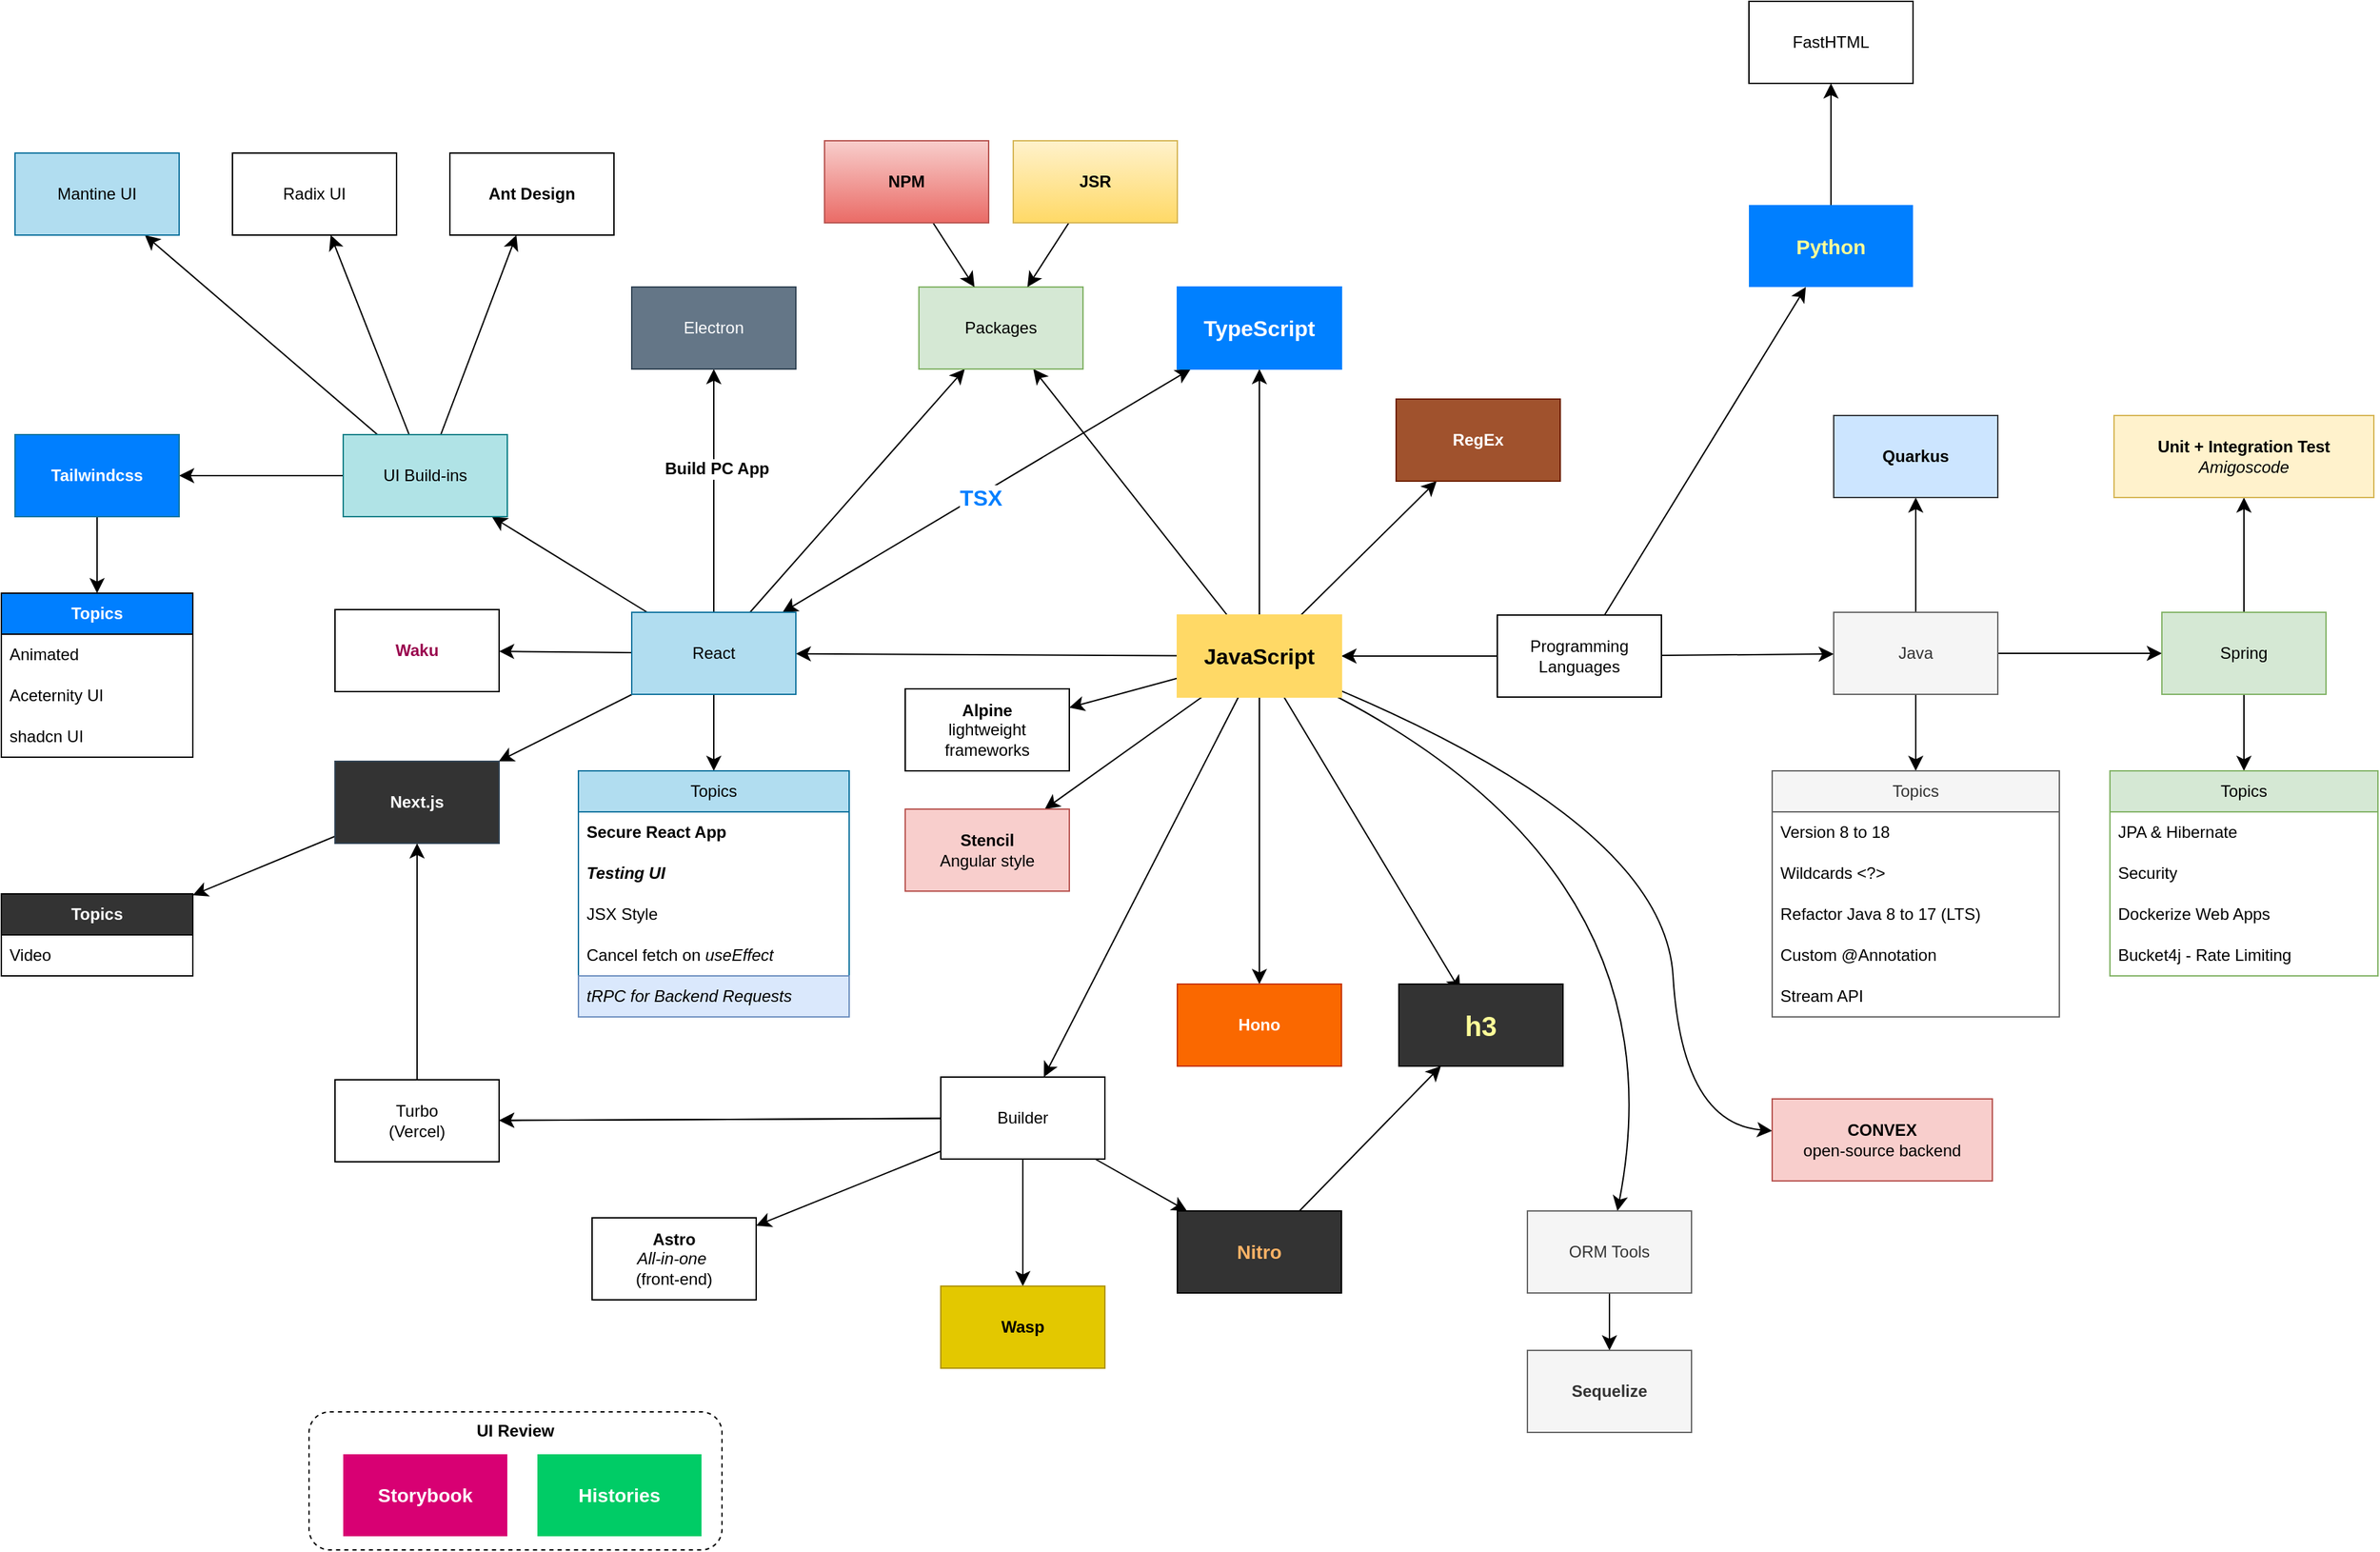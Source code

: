 <mxfile version="24.7.12" pages="5">
  <diagram name="Web tech" id="L8_Ru0DfRYATbcx9QnJk">
    <mxGraphModel dx="3034" dy="1204" grid="0" gridSize="10" guides="1" tooltips="1" connect="1" arrows="1" fold="1" page="0" pageScale="1" pageWidth="850" pageHeight="1100" math="0" shadow="0">
      <root>
        <mxCell id="0" />
        <mxCell id="1" parent="0" />
        <mxCell id="nC9ieNnPbug5NNrmApC4-4" value="UI Review" style="rounded=1;whiteSpace=wrap;html=1;dashed=1;verticalAlign=top;fontStyle=1" parent="1" vertex="1">
          <mxGeometry x="-985" y="707" width="302" height="101" as="geometry" />
        </mxCell>
        <mxCell id="A_tRMl9OzeEIElT0_HVN-3" value="" style="edgeStyle=none;curved=1;rounded=0;orthogonalLoop=1;jettySize=auto;html=1;fontSize=12;startSize=8;endSize=8;" parent="1" source="A_tRMl9OzeEIElT0_HVN-1" target="A_tRMl9OzeEIElT0_HVN-2" edge="1">
          <mxGeometry relative="1" as="geometry" />
        </mxCell>
        <mxCell id="A_tRMl9OzeEIElT0_HVN-25" value="" style="edgeStyle=none;curved=1;rounded=0;orthogonalLoop=1;jettySize=auto;html=1;fontSize=12;startSize=8;endSize=8;" parent="1" source="A_tRMl9OzeEIElT0_HVN-1" target="A_tRMl9OzeEIElT0_HVN-24" edge="1">
          <mxGeometry relative="1" as="geometry" />
        </mxCell>
        <mxCell id="ZOXKTP9DA9FZhsp-pYVh-1" style="edgeStyle=none;curved=1;rounded=0;orthogonalLoop=1;jettySize=auto;html=1;fontSize=12;startSize=8;endSize=8;" edge="1" parent="1" source="A_tRMl9OzeEIElT0_HVN-1" target="ZOXKTP9DA9FZhsp-pYVh-2">
          <mxGeometry relative="1" as="geometry">
            <mxPoint x="93" y="-142" as="targetPoint" />
          </mxGeometry>
        </mxCell>
        <mxCell id="A_tRMl9OzeEIElT0_HVN-1" value="Programming Languages" style="whiteSpace=wrap;html=1;" parent="1" vertex="1">
          <mxGeometry x="-116" y="124" width="120" height="60" as="geometry" />
        </mxCell>
        <mxCell id="A_tRMl9OzeEIElT0_HVN-5" value="" style="edgeStyle=none;curved=1;rounded=0;orthogonalLoop=1;jettySize=auto;html=1;fontSize=12;startSize=8;endSize=8;" parent="1" source="A_tRMl9OzeEIElT0_HVN-2" target="A_tRMl9OzeEIElT0_HVN-4" edge="1">
          <mxGeometry relative="1" as="geometry" />
        </mxCell>
        <mxCell id="A_tRMl9OzeEIElT0_HVN-12" value="" style="edgeStyle=none;curved=1;rounded=0;orthogonalLoop=1;jettySize=auto;html=1;fontSize=12;startSize=8;endSize=8;" parent="1" source="A_tRMl9OzeEIElT0_HVN-2" target="A_tRMl9OzeEIElT0_HVN-8" edge="1">
          <mxGeometry relative="1" as="geometry" />
        </mxCell>
        <mxCell id="gtdzPGcwlq-vu8Ylefqh-4" value="" style="edgeStyle=none;curved=1;rounded=0;orthogonalLoop=1;jettySize=auto;html=1;fontSize=12;startSize=8;endSize=8;" parent="1" source="A_tRMl9OzeEIElT0_HVN-2" target="gtdzPGcwlq-vu8Ylefqh-3" edge="1">
          <mxGeometry relative="1" as="geometry" />
        </mxCell>
        <UserObject label="Java" link="https://howtodoinjava.com/" linkTarget="_blank" id="A_tRMl9OzeEIElT0_HVN-2">
          <mxCell style="whiteSpace=wrap;html=1;fillColor=#f5f5f5;fontColor=#333333;strokeColor=#666666;" parent="1" vertex="1">
            <mxGeometry x="130" y="122" width="120" height="60" as="geometry" />
          </mxCell>
        </UserObject>
        <mxCell id="A_tRMl9OzeEIElT0_HVN-7" value="" style="edgeStyle=none;curved=1;rounded=0;orthogonalLoop=1;jettySize=auto;html=1;fontSize=12;startSize=8;endSize=8;" parent="1" source="A_tRMl9OzeEIElT0_HVN-4" target="A_tRMl9OzeEIElT0_HVN-6" edge="1">
          <mxGeometry relative="1" as="geometry" />
        </mxCell>
        <mxCell id="A_tRMl9OzeEIElT0_HVN-20" value="" style="edgeStyle=none;curved=1;rounded=0;orthogonalLoop=1;jettySize=auto;html=1;fontSize=12;startSize=8;endSize=8;" parent="1" source="A_tRMl9OzeEIElT0_HVN-4" target="A_tRMl9OzeEIElT0_HVN-16" edge="1">
          <mxGeometry relative="1" as="geometry" />
        </mxCell>
        <UserObject label="Spring" link="https://start.spring.io/" linkTarget="_blank" id="A_tRMl9OzeEIElT0_HVN-4">
          <mxCell style="whiteSpace=wrap;html=1;fillColor=#d5e8d4;strokeColor=#82b366;" parent="1" vertex="1">
            <mxGeometry x="370" y="122" width="120" height="60" as="geometry" />
          </mxCell>
        </UserObject>
        <UserObject label="&lt;div&gt;&lt;b&gt;Unit + Integration Test &lt;br&gt;&lt;/b&gt;&lt;/div&gt;&lt;div&gt;&lt;i&gt;Amigoscode&lt;/i&gt;&lt;br&gt;&lt;/div&gt;" link="https://www.youtube.com/watch?v=Geq60OVyBPg" linkTarget="_blank" id="A_tRMl9OzeEIElT0_HVN-6">
          <mxCell style="whiteSpace=wrap;html=1;fillColor=#fff2cc;strokeColor=#d6b656;" parent="1" vertex="1">
            <mxGeometry x="335" y="-22" width="190" height="60" as="geometry" />
          </mxCell>
        </UserObject>
        <mxCell id="A_tRMl9OzeEIElT0_HVN-8" value="Topics" style="swimlane;fontStyle=0;childLayout=stackLayout;horizontal=1;startSize=30;horizontalStack=0;resizeParent=1;resizeParentMax=0;resizeLast=0;collapsible=1;marginBottom=0;whiteSpace=wrap;html=1;fillColor=#f5f5f5;fontColor=#333333;strokeColor=#666666;" parent="1" vertex="1">
          <mxGeometry x="85" y="238" width="210" height="180" as="geometry" />
        </mxCell>
        <UserObject label="Version 8 to 18" link="https://www.youtube.com/watch?v=P7SI9mLwiqw" linkTarget="_blank" id="A_tRMl9OzeEIElT0_HVN-9">
          <mxCell style="text;strokeColor=none;fillColor=none;align=left;verticalAlign=middle;spacingLeft=4;spacingRight=4;overflow=hidden;points=[[0,0.5],[1,0.5]];portConstraint=eastwest;rotatable=0;whiteSpace=wrap;html=1;" parent="A_tRMl9OzeEIElT0_HVN-8" vertex="1">
            <mxGeometry y="30" width="210" height="30" as="geometry" />
          </mxCell>
        </UserObject>
        <UserObject label="Wildcards &amp;lt;?&amp;gt;" link="https://www.geeksforgeeks.org/wildcards-in-java/" linkTarget="_blank" id="A_tRMl9OzeEIElT0_HVN-10">
          <mxCell style="text;strokeColor=none;fillColor=none;align=left;verticalAlign=middle;spacingLeft=4;spacingRight=4;overflow=hidden;points=[[0,0.5],[1,0.5]];portConstraint=eastwest;rotatable=0;whiteSpace=wrap;html=1;" parent="A_tRMl9OzeEIElT0_HVN-8" vertex="1">
            <mxGeometry y="60" width="210" height="30" as="geometry" />
          </mxCell>
        </UserObject>
        <UserObject label="Refactor Java 8 to 17 (LTS)" link="https://www.youtube.com/watch?v=wW7uzc61tZ8" linkTarget="_blank" id="A_tRMl9OzeEIElT0_HVN-11">
          <mxCell style="text;strokeColor=none;fillColor=none;align=left;verticalAlign=middle;spacingLeft=4;spacingRight=4;overflow=hidden;points=[[0,0.5],[1,0.5]];portConstraint=eastwest;rotatable=0;whiteSpace=wrap;html=1;" parent="A_tRMl9OzeEIElT0_HVN-8" vertex="1">
            <mxGeometry y="90" width="210" height="30" as="geometry" />
          </mxCell>
        </UserObject>
        <UserObject label="Custom @Annotation" link="https://www.baeldung.com/java-custom-annotation" linkTarget="_blank" id="A_tRMl9OzeEIElT0_HVN-13">
          <mxCell style="text;strokeColor=none;fillColor=none;align=left;verticalAlign=middle;spacingLeft=4;spacingRight=4;overflow=hidden;points=[[0,0.5],[1,0.5]];portConstraint=eastwest;rotatable=0;whiteSpace=wrap;html=1;" parent="A_tRMl9OzeEIElT0_HVN-8" vertex="1">
            <mxGeometry y="120" width="210" height="30" as="geometry" />
          </mxCell>
        </UserObject>
        <UserObject label="Stream API" link="https://www.baeldung.com/java-streams" linkTarget="_blank" id="A_tRMl9OzeEIElT0_HVN-14">
          <mxCell style="text;strokeColor=none;fillColor=none;align=left;verticalAlign=middle;spacingLeft=4;spacingRight=4;overflow=hidden;points=[[0,0.5],[1,0.5]];portConstraint=eastwest;rotatable=0;whiteSpace=wrap;html=1;" parent="A_tRMl9OzeEIElT0_HVN-8" vertex="1">
            <mxGeometry y="150" width="210" height="30" as="geometry" />
          </mxCell>
        </UserObject>
        <mxCell id="A_tRMl9OzeEIElT0_HVN-16" value="Topics" style="swimlane;fontStyle=0;childLayout=stackLayout;horizontal=1;startSize=30;horizontalStack=0;resizeParent=1;resizeParentMax=0;resizeLast=0;collapsible=1;marginBottom=0;whiteSpace=wrap;html=1;fillColor=#d5e8d4;strokeColor=#82b366;" parent="1" vertex="1">
          <mxGeometry x="332" y="238" width="196" height="150" as="geometry" />
        </mxCell>
        <UserObject label="JPA &amp;amp; Hibernate" link="https://www.baeldung.com/learn-jpa-hibernate" linkTarget="_blank" id="A_tRMl9OzeEIElT0_HVN-17">
          <mxCell style="text;strokeColor=none;fillColor=none;align=left;verticalAlign=middle;spacingLeft=4;spacingRight=4;overflow=hidden;points=[[0,0.5],[1,0.5]];portConstraint=eastwest;rotatable=0;whiteSpace=wrap;html=1;" parent="A_tRMl9OzeEIElT0_HVN-16" vertex="1">
            <mxGeometry y="30" width="196" height="30" as="geometry" />
          </mxCell>
        </UserObject>
        <UserObject label="Security" link="https://www.baeldung.com/security-spring" linkTarget="_blank" id="A_tRMl9OzeEIElT0_HVN-18">
          <mxCell style="text;strokeColor=none;fillColor=none;align=left;verticalAlign=middle;spacingLeft=4;spacingRight=4;overflow=hidden;points=[[0,0.5],[1,0.5]];portConstraint=eastwest;rotatable=0;whiteSpace=wrap;html=1;" parent="A_tRMl9OzeEIElT0_HVN-16" vertex="1">
            <mxGeometry y="60" width="196" height="30" as="geometry" />
          </mxCell>
        </UserObject>
        <UserObject label="Dockerize Web Apps" link="https://www.youtube.com/watch?v=IGg1Rx29_O0" linkTarget="_blank" id="A_tRMl9OzeEIElT0_HVN-19">
          <mxCell style="text;strokeColor=none;fillColor=none;align=left;verticalAlign=middle;spacingLeft=4;spacingRight=4;overflow=hidden;points=[[0,0.5],[1,0.5]];portConstraint=eastwest;rotatable=0;whiteSpace=wrap;html=1;" parent="A_tRMl9OzeEIElT0_HVN-16" vertex="1">
            <mxGeometry y="90" width="196" height="30" as="geometry" />
          </mxCell>
        </UserObject>
        <UserObject label="Bucket4j - Rate Limiting" link="https://www.baeldung.com/spring-bucket4j" linkTarget="_blank" id="i6ncp-3hOTwfLUs94Z6H-1">
          <mxCell style="text;strokeColor=none;fillColor=none;align=left;verticalAlign=middle;spacingLeft=4;spacingRight=4;overflow=hidden;points=[[0,0.5],[1,0.5]];portConstraint=eastwest;rotatable=0;whiteSpace=wrap;html=1;" parent="A_tRMl9OzeEIElT0_HVN-16" vertex="1">
            <mxGeometry y="120" width="196" height="30" as="geometry" />
          </mxCell>
        </UserObject>
        <mxCell id="A_tRMl9OzeEIElT0_HVN-27" value="" style="edgeStyle=none;curved=1;rounded=0;orthogonalLoop=1;jettySize=auto;html=1;fontSize=12;startSize=8;endSize=8;" parent="1" source="A_tRMl9OzeEIElT0_HVN-24" target="A_tRMl9OzeEIElT0_HVN-26" edge="1">
          <mxGeometry relative="1" as="geometry" />
        </mxCell>
        <mxCell id="BcxkKTfhXMORWPRL0KGC-2" value="" style="edgeStyle=none;curved=1;rounded=0;orthogonalLoop=1;jettySize=auto;html=1;fontSize=12;startSize=8;endSize=8;" parent="1" source="A_tRMl9OzeEIElT0_HVN-24" target="BcxkKTfhXMORWPRL0KGC-1" edge="1">
          <mxGeometry relative="1" as="geometry" />
        </mxCell>
        <mxCell id="abSObEfRXy2xEbiDXByp-4" style="edgeStyle=none;curved=1;rounded=0;orthogonalLoop=1;jettySize=auto;html=1;fontSize=12;startSize=8;endSize=8;" parent="1" source="A_tRMl9OzeEIElT0_HVN-24" target="abSObEfRXy2xEbiDXByp-5" edge="1">
          <mxGeometry relative="1" as="geometry">
            <mxPoint x="-116" y="40" as="targetPoint" />
          </mxGeometry>
        </mxCell>
        <mxCell id="gtdzPGcwlq-vu8Ylefqh-2" value="" style="edgeStyle=none;curved=1;rounded=0;orthogonalLoop=1;jettySize=auto;html=1;fontSize=12;startSize=8;endSize=8;" parent="1" source="A_tRMl9OzeEIElT0_HVN-24" target="gtdzPGcwlq-vu8Ylefqh-1" edge="1">
          <mxGeometry relative="1" as="geometry" />
        </mxCell>
        <mxCell id="gtdzPGcwlq-vu8Ylefqh-6" style="edgeStyle=none;curved=1;rounded=0;orthogonalLoop=1;jettySize=auto;html=1;fontSize=12;startSize=8;endSize=8;entryX=0.375;entryY=0.083;entryDx=0;entryDy=0;entryPerimeter=0;" parent="1" source="A_tRMl9OzeEIElT0_HVN-24" target="gtdzPGcwlq-vu8Ylefqh-7" edge="1">
          <mxGeometry relative="1" as="geometry">
            <mxPoint x="-142" y="296" as="targetPoint" />
          </mxGeometry>
        </mxCell>
        <mxCell id="53xtW2w1oggNzxYsEOpB-1" style="edgeStyle=none;curved=1;rounded=0;orthogonalLoop=1;jettySize=auto;html=1;fontSize=12;startSize=8;endSize=8;" parent="1" source="A_tRMl9OzeEIElT0_HVN-24" target="53xtW2w1oggNzxYsEOpB-2" edge="1">
          <mxGeometry relative="1" as="geometry">
            <mxPoint x="-444" y="467" as="targetPoint" />
          </mxGeometry>
        </mxCell>
        <mxCell id="qTTSzeXdbrVouLklHGqS-1" style="edgeStyle=none;curved=1;rounded=0;orthogonalLoop=1;jettySize=auto;html=1;fontSize=12;startSize=8;endSize=8;" parent="1" source="A_tRMl9OzeEIElT0_HVN-24" target="qTTSzeXdbrVouLklHGqS-2" edge="1">
          <mxGeometry relative="1" as="geometry">
            <mxPoint x="-290" y="-58" as="targetPoint" />
          </mxGeometry>
        </mxCell>
        <mxCell id="P4aNXZZOPzhnbzfU1gq2-1" style="edgeStyle=none;curved=1;rounded=0;orthogonalLoop=1;jettySize=auto;html=1;fontSize=12;startSize=8;endSize=8;" parent="1" source="A_tRMl9OzeEIElT0_HVN-24" target="P4aNXZZOPzhnbzfU1gq2-2" edge="1">
          <mxGeometry relative="1" as="geometry">
            <mxPoint x="-46" y="564" as="targetPoint" />
            <Array as="points">
              <mxPoint x="19" y="316" />
            </Array>
          </mxGeometry>
        </mxCell>
        <mxCell id="P4aNXZZOPzhnbzfU1gq2-5" style="edgeStyle=none;curved=1;rounded=0;orthogonalLoop=1;jettySize=auto;html=1;fontSize=12;startSize=8;endSize=8;" parent="1" source="A_tRMl9OzeEIElT0_HVN-24" target="P4aNXZZOPzhnbzfU1gq2-6" edge="1">
          <mxGeometry relative="1" as="geometry">
            <mxPoint x="-414" y="229" as="targetPoint" />
          </mxGeometry>
        </mxCell>
        <mxCell id="P4aNXZZOPzhnbzfU1gq2-7" style="edgeStyle=none;curved=1;rounded=0;orthogonalLoop=1;jettySize=auto;html=1;fontSize=12;startSize=8;endSize=8;" parent="1" source="A_tRMl9OzeEIElT0_HVN-24" target="P4aNXZZOPzhnbzfU1gq2-8" edge="1">
          <mxGeometry relative="1" as="geometry">
            <mxPoint x="-448" y="346" as="targetPoint" />
          </mxGeometry>
        </mxCell>
        <mxCell id="BkHqPpIpfniqOpK-uPiZ-2" style="edgeStyle=none;curved=1;rounded=0;orthogonalLoop=1;jettySize=auto;html=1;fontSize=12;startSize=8;endSize=8;" edge="1" parent="1" source="A_tRMl9OzeEIElT0_HVN-24" target="BkHqPpIpfniqOpK-uPiZ-3">
          <mxGeometry relative="1" as="geometry">
            <mxPoint x="211" y="549" as="targetPoint" />
            <Array as="points">
              <mxPoint x="6" y="280" />
              <mxPoint x="19" y="496" />
            </Array>
          </mxGeometry>
        </mxCell>
        <UserObject label="JavaScript" link="https://javascript.info/" linkTarget="_blank" id="A_tRMl9OzeEIElT0_HVN-24">
          <mxCell style="whiteSpace=wrap;html=1;fillColor=#FFD966;strokeColor=#FFD966;fontStyle=1;fontSize=16;" parent="1" vertex="1">
            <mxGeometry x="-350" y="124" width="120" height="60" as="geometry" />
          </mxCell>
        </UserObject>
        <mxCell id="A_tRMl9OzeEIElT0_HVN-29" value="" style="edgeStyle=none;curved=1;rounded=0;orthogonalLoop=1;jettySize=auto;html=1;fontSize=12;startSize=8;endSize=8;" parent="1" source="A_tRMl9OzeEIElT0_HVN-26" target="A_tRMl9OzeEIElT0_HVN-28" edge="1">
          <mxGeometry relative="1" as="geometry" />
        </mxCell>
        <mxCell id="A_tRMl9OzeEIElT0_HVN-31" value="" style="edgeStyle=none;curved=1;rounded=0;orthogonalLoop=1;jettySize=auto;html=1;fontSize=12;startSize=8;endSize=8;" parent="1" source="A_tRMl9OzeEIElT0_HVN-26" target="A_tRMl9OzeEIElT0_HVN-30" edge="1">
          <mxGeometry relative="1" as="geometry" />
        </mxCell>
        <UserObject label="" linkTarget="_blank" id="A_tRMl9OzeEIElT0_HVN-35">
          <mxCell style="edgeStyle=none;curved=1;rounded=0;orthogonalLoop=1;jettySize=auto;html=1;fontSize=12;startSize=8;endSize=8;" parent="1" source="A_tRMl9OzeEIElT0_HVN-26" target="A_tRMl9OzeEIElT0_HVN-34" edge="1">
            <mxGeometry relative="1" as="geometry" />
          </mxCell>
        </UserObject>
        <UserObject label="Build PC App" link="https://www.youtube.com/watch?v=oAaS9ix8pes" linkTarget="_blank" id="NNfN1adVo9f_7PUxbY32-1">
          <mxCell style="edgeLabel;html=1;align=center;verticalAlign=middle;resizable=0;points=[];fontSize=12;fontStyle=1" parent="A_tRMl9OzeEIElT0_HVN-35" vertex="1" connectable="0">
            <mxGeometry x="0.173" y="-2" relative="1" as="geometry">
              <mxPoint y="-1" as="offset" />
            </mxGeometry>
          </mxCell>
        </UserObject>
        <mxCell id="A_tRMl9OzeEIElT0_HVN-51" value="" style="edgeStyle=none;curved=1;rounded=0;orthogonalLoop=1;jettySize=auto;html=1;fontSize=12;startSize=8;endSize=8;" parent="1" source="A_tRMl9OzeEIElT0_HVN-26" target="A_tRMl9OzeEIElT0_HVN-36" edge="1">
          <mxGeometry relative="1" as="geometry" />
        </mxCell>
        <mxCell id="BcxkKTfhXMORWPRL0KGC-3" style="edgeStyle=none;curved=1;rounded=0;orthogonalLoop=1;jettySize=auto;html=1;fontSize=12;startSize=8;endSize=8;" parent="1" source="A_tRMl9OzeEIElT0_HVN-26" target="BcxkKTfhXMORWPRL0KGC-1" edge="1">
          <mxGeometry relative="1" as="geometry" />
        </mxCell>
        <mxCell id="CK8qKhri677Nz2LYZ6qs-1" style="edgeStyle=none;curved=1;rounded=0;orthogonalLoop=1;jettySize=auto;html=1;fontSize=12;startSize=8;endSize=8;" parent="1" source="A_tRMl9OzeEIElT0_HVN-26" target="CK8qKhri677Nz2LYZ6qs-2" edge="1">
          <mxGeometry relative="1" as="geometry">
            <mxPoint x="-841" y="237" as="targetPoint" />
          </mxGeometry>
        </mxCell>
        <UserObject label="" linkTarget="_blank" id="qTTSzeXdbrVouLklHGqS-4">
          <mxCell style="edgeStyle=none;curved=1;rounded=0;orthogonalLoop=1;jettySize=auto;html=1;fontSize=12;startSize=8;endSize=8;startArrow=classic;startFill=1;" parent="1" source="A_tRMl9OzeEIElT0_HVN-26" target="qTTSzeXdbrVouLklHGqS-2" edge="1">
            <mxGeometry relative="1" as="geometry" />
          </mxCell>
        </UserObject>
        <UserObject label="TSX" link="https://react-typescript-cheatsheet.netlify.app" linkTarget="_blank" id="qTTSzeXdbrVouLklHGqS-5">
          <mxCell style="edgeLabel;html=1;align=center;verticalAlign=middle;resizable=0;points=[];fontSize=16;fontStyle=1;fontColor=#007FFF;" parent="qTTSzeXdbrVouLklHGqS-4" vertex="1" connectable="0">
            <mxGeometry x="-0.037" y="-2" relative="1" as="geometry">
              <mxPoint as="offset" />
            </mxGeometry>
          </mxCell>
        </UserObject>
        <UserObject label="React" link="https://react.dev/" linkTarget="_blank" id="A_tRMl9OzeEIElT0_HVN-26">
          <mxCell style="whiteSpace=wrap;html=1;fillColor=#b1ddf0;strokeColor=#10739e;" parent="1" vertex="1">
            <mxGeometry x="-749" y="122" width="120" height="60" as="geometry" />
          </mxCell>
        </UserObject>
        <mxCell id="PbQ7yQ_LRAN5g7_FVF_x-1" value="" style="edgeStyle=none;curved=1;rounded=0;orthogonalLoop=1;jettySize=auto;html=1;fontSize=12;startSize=8;endSize=8;" parent="1" source="A_tRMl9OzeEIElT0_HVN-28" target="PbQ7yQ_LRAN5g7_FVF_x-2" edge="1">
          <mxGeometry relative="1" as="geometry">
            <mxPoint x="-1064" y="355" as="targetPoint" />
          </mxGeometry>
        </mxCell>
        <UserObject label="Next.js" link="https://nextjs.org/" linkTarget="_blank" id="A_tRMl9OzeEIElT0_HVN-28">
          <mxCell style="whiteSpace=wrap;html=1;fillColor=#333333;strokeColor=#314354;fontColor=#ffffff;fontStyle=1" parent="1" vertex="1">
            <mxGeometry x="-966" y="231" width="120" height="60" as="geometry" />
          </mxCell>
        </UserObject>
        <mxCell id="A_tRMl9OzeEIElT0_HVN-33" value="" style="edgeStyle=none;curved=1;rounded=0;orthogonalLoop=1;jettySize=auto;html=1;fontSize=12;startSize=8;endSize=8;" parent="1" source="A_tRMl9OzeEIElT0_HVN-30" target="A_tRMl9OzeEIElT0_HVN-32" edge="1">
          <mxGeometry relative="1" as="geometry" />
        </mxCell>
        <mxCell id="53xtW2w1oggNzxYsEOpB-19" value="" style="edgeStyle=none;curved=1;rounded=0;orthogonalLoop=1;jettySize=auto;html=1;fontSize=12;startSize=8;endSize=8;" parent="1" source="A_tRMl9OzeEIElT0_HVN-30" target="53xtW2w1oggNzxYsEOpB-18" edge="1">
          <mxGeometry relative="1" as="geometry" />
        </mxCell>
        <mxCell id="2A8ZFKeaI4tce9xDM0_u-4" value="" style="edgeStyle=none;curved=1;rounded=0;orthogonalLoop=1;jettySize=auto;html=1;fontSize=12;startSize=8;endSize=8;" parent="1" source="A_tRMl9OzeEIElT0_HVN-30" target="2A8ZFKeaI4tce9xDM0_u-3" edge="1">
          <mxGeometry relative="1" as="geometry" />
        </mxCell>
        <mxCell id="s4V4u7eP2CB4-T4Vom7N-1" style="edgeStyle=none;curved=1;rounded=0;orthogonalLoop=1;jettySize=auto;html=1;fontSize=12;startSize=8;endSize=8;" parent="1" source="A_tRMl9OzeEIElT0_HVN-30" target="s4V4u7eP2CB4-T4Vom7N-2" edge="1">
          <mxGeometry relative="1" as="geometry">
            <mxPoint x="-877" y="-155" as="targetPoint" />
          </mxGeometry>
        </mxCell>
        <mxCell id="A_tRMl9OzeEIElT0_HVN-30" value="UI Build-ins" style="whiteSpace=wrap;html=1;fillColor=#b0e3e6;strokeColor=#0e8088;" parent="1" vertex="1">
          <mxGeometry x="-960" y="-8" width="120" height="60" as="geometry" />
        </mxCell>
        <UserObject label="Mantine UI" link="https://mantine.dev/" linkTarget="_blank" id="A_tRMl9OzeEIElT0_HVN-32">
          <mxCell style="whiteSpace=wrap;html=1;fillColor=#b1ddf0;strokeColor=#10739e;" parent="1" vertex="1">
            <mxGeometry x="-1200" y="-214" width="120" height="60" as="geometry" />
          </mxCell>
        </UserObject>
        <UserObject label="Electron" linkTarget="_blank" link="https://www.electronjs.org/" id="A_tRMl9OzeEIElT0_HVN-34">
          <mxCell style="whiteSpace=wrap;html=1;fillColor=#647687;strokeColor=#314354;fontColor=#ffffff;" parent="1" vertex="1">
            <mxGeometry x="-749" y="-116" width="120" height="60" as="geometry" />
          </mxCell>
        </UserObject>
        <mxCell id="A_tRMl9OzeEIElT0_HVN-36" value="Topics" style="swimlane;fontStyle=0;childLayout=stackLayout;horizontal=1;startSize=30;horizontalStack=0;resizeParent=1;resizeParentMax=0;resizeLast=0;collapsible=1;marginBottom=0;whiteSpace=wrap;html=1;fillColor=#b1ddf0;strokeColor=#10739e;" parent="1" vertex="1">
          <mxGeometry x="-788" y="238" width="198" height="180" as="geometry" />
        </mxCell>
        <UserObject label="Secure React App" link="https://www.freecodecamp.org/news/best-practices-for-security-of-your-react-js-application/" linkTarget="_blank" id="A_tRMl9OzeEIElT0_HVN-37">
          <mxCell style="text;align=left;verticalAlign=middle;spacingLeft=4;spacingRight=4;overflow=hidden;points=[[0,0.5],[1,0.5]];portConstraint=eastwest;rotatable=0;whiteSpace=wrap;html=1;fontStyle=1" parent="A_tRMl9OzeEIElT0_HVN-36" vertex="1">
            <mxGeometry y="30" width="198" height="30" as="geometry" />
          </mxCell>
        </UserObject>
        <UserObject label="Testing UI" link="https://www.youtube.com/playlist?list=PLC3y8-rFHvwirqe1KHFCHJ0RqNuN61SJd" linkTarget="_blank" id="A_tRMl9OzeEIElT0_HVN-38">
          <mxCell style="text;strokeColor=none;fillColor=none;align=left;verticalAlign=middle;spacingLeft=4;spacingRight=4;overflow=hidden;points=[[0,0.5],[1,0.5]];portConstraint=eastwest;rotatable=0;whiteSpace=wrap;html=1;fontStyle=3" parent="A_tRMl9OzeEIElT0_HVN-36" vertex="1">
            <mxGeometry y="60" width="198" height="30" as="geometry" />
          </mxCell>
        </UserObject>
        <UserObject label="JSX Style" link="https://airbnb.io/javascript/react/" linkTarget="_blank" id="LZDjGuLIjO9N8Cgg-rzT-2">
          <mxCell style="text;strokeColor=none;fillColor=none;align=left;verticalAlign=middle;spacingLeft=4;spacingRight=4;overflow=hidden;points=[[0,0.5],[1,0.5]];portConstraint=eastwest;rotatable=0;whiteSpace=wrap;html=1;" parent="A_tRMl9OzeEIElT0_HVN-36" vertex="1">
            <mxGeometry y="90" width="198" height="30" as="geometry" />
          </mxCell>
        </UserObject>
        <UserObject label="Cancel fetch on &lt;i&gt;useEffect&lt;/i&gt;" link="https://plainenglish.io/community/how-to-cancel-fetch-and-axios-requests-in-react-useeffect-hook" linkTarget="_blank" id="nC9ieNnPbug5NNrmApC4-1">
          <mxCell style="text;strokeColor=none;fillColor=none;align=left;verticalAlign=middle;spacingLeft=4;spacingRight=4;overflow=hidden;points=[[0,0.5],[1,0.5]];portConstraint=eastwest;rotatable=0;whiteSpace=wrap;html=1;" parent="A_tRMl9OzeEIElT0_HVN-36" vertex="1">
            <mxGeometry y="120" width="198" height="30" as="geometry" />
          </mxCell>
        </UserObject>
        <UserObject label="tRPC for Backend Requests" link="https://blog.openreplay.com/using-trpc-for-backend-requests-with-react" linkTarget="_blank" id="BkHqPpIpfniqOpK-uPiZ-1">
          <mxCell style="text;strokeColor=#6c8ebf;fillColor=#dae8fc;align=left;verticalAlign=middle;spacingLeft=4;spacingRight=4;overflow=hidden;points=[[0,0.5],[1,0.5]];portConstraint=eastwest;rotatable=0;whiteSpace=wrap;html=1;fontStyle=2;" vertex="1" parent="A_tRMl9OzeEIElT0_HVN-36">
            <mxGeometry y="150" width="198" height="30" as="geometry" />
          </mxCell>
        </UserObject>
        <UserObject label="Packages" link="https://docs.google.com/spreadsheets/d/1jOXX-Q-QajfHaKHrD3v7qxB8P6t8QTAwo1B-WVbQ02Y/edit?usp=sharing" linkTarget="_blank" id="BcxkKTfhXMORWPRL0KGC-1">
          <mxCell style="whiteSpace=wrap;html=1;fillColor=#d5e8d4;strokeColor=#82b366;" parent="1" vertex="1">
            <mxGeometry x="-539" y="-116" width="120" height="60" as="geometry" />
          </mxCell>
        </UserObject>
        <UserObject label="RegEx" link="https://www.freecodecamp.org/news/regex-in-javascript/" linkTarget="_blank" id="abSObEfRXy2xEbiDXByp-5">
          <mxCell style="whiteSpace=wrap;html=1;fillColor=#a0522d;strokeColor=#6D1F00;fontColor=#ffffff;fontStyle=1" parent="1" vertex="1">
            <mxGeometry x="-190" y="-34" width="120" height="60" as="geometry" />
          </mxCell>
        </UserObject>
        <UserObject label="Hono" link="https://hono.dev/" linkTarget="_blank" id="gtdzPGcwlq-vu8Ylefqh-1">
          <mxCell style="whiteSpace=wrap;html=1;fillColor=#fa6800;strokeColor=#C73500;fontColor=#FFFFFF;fontStyle=1" parent="1" vertex="1">
            <mxGeometry x="-350" y="394" width="120" height="60" as="geometry" />
          </mxCell>
        </UserObject>
        <UserObject label="Quarkus" link="https://quarkus.io/" linkTarget="_blank" id="gtdzPGcwlq-vu8Ylefqh-3">
          <mxCell style="whiteSpace=wrap;html=1;fillColor=#cce5ff;strokeColor=#36393d;fontStyle=1" parent="1" vertex="1">
            <mxGeometry x="130" y="-22" width="120" height="60" as="geometry" />
          </mxCell>
        </UserObject>
        <UserObject label="h3" link="https://h3.unjs.io/" linkTarget="_blank" id="gtdzPGcwlq-vu8Ylefqh-7">
          <mxCell style="whiteSpace=wrap;html=1;fillColor=#333333;fontColor=#FFFF99;fontStyle=1;fontSize=20;textShadow=0;labelBorderColor=none;labelBackgroundColor=none;" parent="1" vertex="1">
            <mxGeometry x="-188" y="394" width="120" height="60" as="geometry" />
          </mxCell>
        </UserObject>
        <mxCell id="K2NDRn_nagTR5p5qmxOj-4" style="edgeStyle=none;curved=1;rounded=0;orthogonalLoop=1;jettySize=auto;html=1;fontSize=12;startSize=8;endSize=8;" parent="1" source="K2NDRn_nagTR5p5qmxOj-1" target="BcxkKTfhXMORWPRL0KGC-1" edge="1">
          <mxGeometry relative="1" as="geometry" />
        </mxCell>
        <UserObject label="NPM" link="https://www.npmjs.com/" linkTarget="_blank" id="K2NDRn_nagTR5p5qmxOj-1">
          <mxCell style="whiteSpace=wrap;html=1;fillColor=#f8cecc;gradientColor=#ea6b66;strokeColor=#b85450;fontStyle=1" parent="1" vertex="1">
            <mxGeometry x="-608" y="-223" width="120" height="60" as="geometry" />
          </mxCell>
        </UserObject>
        <mxCell id="K2NDRn_nagTR5p5qmxOj-3" style="edgeStyle=none;curved=1;rounded=0;orthogonalLoop=1;jettySize=auto;html=1;fontSize=12;startSize=8;endSize=8;" parent="1" source="K2NDRn_nagTR5p5qmxOj-2" target="BcxkKTfhXMORWPRL0KGC-1" edge="1">
          <mxGeometry relative="1" as="geometry" />
        </mxCell>
        <UserObject label="JSR" link="https://jsr.io/" linkTarget="_blank" id="K2NDRn_nagTR5p5qmxOj-2">
          <mxCell style="whiteSpace=wrap;html=1;fillColor=#fff2cc;gradientColor=#ffd966;strokeColor=#d6b656;fontStyle=1" parent="1" vertex="1">
            <mxGeometry x="-470" y="-223" width="120" height="60" as="geometry" />
          </mxCell>
        </UserObject>
        <UserObject label="Waku" link="https://waku.gg/" linkTarget="_blank" id="CK8qKhri677Nz2LYZ6qs-2">
          <mxCell style="whiteSpace=wrap;html=1;fontStyle=1;fontColor=#99004D;" parent="1" vertex="1">
            <mxGeometry x="-966" y="120" width="120" height="60" as="geometry" />
          </mxCell>
        </UserObject>
        <mxCell id="53xtW2w1oggNzxYsEOpB-4" value="" style="edgeStyle=none;curved=1;rounded=0;orthogonalLoop=1;jettySize=auto;html=1;fontSize=12;startSize=8;endSize=8;" parent="1" source="53xtW2w1oggNzxYsEOpB-2" target="53xtW2w1oggNzxYsEOpB-3" edge="1">
          <mxGeometry relative="1" as="geometry" />
        </mxCell>
        <mxCell id="53xtW2w1oggNzxYsEOpB-8" value="" style="edgeStyle=none;curved=1;rounded=0;orthogonalLoop=1;jettySize=auto;html=1;fontSize=12;startSize=8;endSize=8;" parent="1" source="53xtW2w1oggNzxYsEOpB-2" target="53xtW2w1oggNzxYsEOpB-3" edge="1">
          <mxGeometry relative="1" as="geometry" />
        </mxCell>
        <mxCell id="53xtW2w1oggNzxYsEOpB-10" style="edgeStyle=none;curved=1;rounded=0;orthogonalLoop=1;jettySize=auto;html=1;fontSize=12;startSize=8;endSize=8;" parent="1" source="53xtW2w1oggNzxYsEOpB-2" target="53xtW2w1oggNzxYsEOpB-11" edge="1">
          <mxGeometry relative="1" as="geometry">
            <mxPoint x="-330" y="536" as="targetPoint" />
          </mxGeometry>
        </mxCell>
        <mxCell id="53xtW2w1oggNzxYsEOpB-15" value="" style="edgeStyle=none;curved=1;rounded=0;orthogonalLoop=1;jettySize=auto;html=1;fontSize=12;startSize=8;endSize=8;" parent="1" source="53xtW2w1oggNzxYsEOpB-2" target="53xtW2w1oggNzxYsEOpB-14" edge="1">
          <mxGeometry relative="1" as="geometry" />
        </mxCell>
        <mxCell id="53xtW2w1oggNzxYsEOpB-17" value="" style="edgeStyle=none;curved=1;rounded=0;orthogonalLoop=1;jettySize=auto;html=1;fontSize=12;startSize=8;endSize=8;" parent="1" source="53xtW2w1oggNzxYsEOpB-2" target="53xtW2w1oggNzxYsEOpB-16" edge="1">
          <mxGeometry relative="1" as="geometry" />
        </mxCell>
        <mxCell id="53xtW2w1oggNzxYsEOpB-2" value="Builder" style="whiteSpace=wrap;html=1;" parent="1" vertex="1">
          <mxGeometry x="-523" y="462" width="120" height="60" as="geometry" />
        </mxCell>
        <mxCell id="53xtW2w1oggNzxYsEOpB-6" style="edgeStyle=none;curved=1;rounded=0;orthogonalLoop=1;jettySize=auto;html=1;fontSize=12;startSize=8;endSize=8;" parent="1" source="53xtW2w1oggNzxYsEOpB-3" target="A_tRMl9OzeEIElT0_HVN-28" edge="1">
          <mxGeometry relative="1" as="geometry">
            <mxPoint x="-749" y="117" as="targetPoint" />
          </mxGeometry>
        </mxCell>
        <UserObject label="&lt;div&gt;Turbo&lt;/div&gt;&lt;div&gt;(Vercel)&lt;br&gt;&lt;/div&gt;" link="https://turbo.build/" linkTarget="_blank" id="53xtW2w1oggNzxYsEOpB-3">
          <mxCell style="whiteSpace=wrap;html=1;" parent="1" vertex="1">
            <mxGeometry x="-966" y="464" width="120" height="60" as="geometry" />
          </mxCell>
        </UserObject>
        <mxCell id="53xtW2w1oggNzxYsEOpB-12" style="edgeStyle=none;curved=1;rounded=0;orthogonalLoop=1;jettySize=auto;html=1;fontSize=12;startSize=8;endSize=8;" parent="1" source="53xtW2w1oggNzxYsEOpB-11" target="gtdzPGcwlq-vu8Ylefqh-7" edge="1">
          <mxGeometry relative="1" as="geometry">
            <mxPoint x="-290" y="462" as="targetPoint" />
          </mxGeometry>
        </mxCell>
        <UserObject label="Nitro" link="https://nitro.unjs.io/" linkTarget="_blank" id="53xtW2w1oggNzxYsEOpB-11">
          <mxCell style="whiteSpace=wrap;html=1;fillColor=#333333;fontColor=#FFB366;fontStyle=1;fontSize=14;" parent="1" vertex="1">
            <mxGeometry x="-350" y="560" width="120" height="60" as="geometry" />
          </mxCell>
        </UserObject>
        <UserObject label="&lt;div&gt;&lt;b&gt;Astro&lt;/b&gt;&lt;/div&gt;&lt;div&gt;&lt;i&gt;All-in-one&lt;/i&gt;&amp;nbsp;&lt;/div&gt;&lt;div&gt;(front-end)&lt;br&gt;&lt;/div&gt;" link="https://astro.build/" linkTarget="_blank" id="53xtW2w1oggNzxYsEOpB-14">
          <mxCell style="whiteSpace=wrap;html=1;" parent="1" vertex="1">
            <mxGeometry x="-778" y="565" width="120" height="60" as="geometry" />
          </mxCell>
        </UserObject>
        <UserObject label="Wasp" link="https://wasp-lang.dev/" linkTarget="_blank" id="53xtW2w1oggNzxYsEOpB-16">
          <mxCell style="whiteSpace=wrap;html=1;fillColor=#e3c800;fontColor=#000000;strokeColor=#B09500;fontStyle=1" parent="1" vertex="1">
            <mxGeometry x="-523" y="615" width="120" height="60" as="geometry" />
          </mxCell>
        </UserObject>
        <mxCell id="53xtW2w1oggNzxYsEOpB-24" value="" style="edgeStyle=none;curved=1;rounded=0;orthogonalLoop=1;jettySize=auto;html=1;fontSize=12;startSize=8;endSize=8;" parent="1" source="53xtW2w1oggNzxYsEOpB-18" target="53xtW2w1oggNzxYsEOpB-20" edge="1">
          <mxGeometry relative="1" as="geometry">
            <mxPoint x="-1132" y="188" as="targetPoint" />
          </mxGeometry>
        </mxCell>
        <mxCell id="53xtW2w1oggNzxYsEOpB-18" value="Tailwindcss" style="whiteSpace=wrap;html=1;fillColor=#007FFF;strokeColor=#10739e;fontColor=#FFFFFF;fontStyle=1" parent="1" vertex="1">
          <mxGeometry x="-1200" y="-8" width="120" height="60" as="geometry" />
        </mxCell>
        <mxCell id="53xtW2w1oggNzxYsEOpB-20" value="Topics" style="swimlane;fontStyle=1;childLayout=stackLayout;horizontal=1;startSize=30;horizontalStack=0;resizeParent=1;resizeParentMax=0;resizeLast=0;collapsible=1;marginBottom=0;whiteSpace=wrap;html=1;fillColor=#007FFF;fontColor=#FFFFFF;" parent="1" vertex="1">
          <mxGeometry x="-1210" y="108" width="140" height="120" as="geometry" />
        </mxCell>
        <UserObject label="Animated" link="https://www.tailwindcss-animated.com/" linkTarget="_blank" id="53xtW2w1oggNzxYsEOpB-21">
          <mxCell style="text;strokeColor=none;fillColor=none;align=left;verticalAlign=middle;spacingLeft=4;spacingRight=4;overflow=hidden;points=[[0,0.5],[1,0.5]];portConstraint=eastwest;rotatable=0;whiteSpace=wrap;html=1;" parent="53xtW2w1oggNzxYsEOpB-20" vertex="1">
            <mxGeometry y="30" width="140" height="30" as="geometry" />
          </mxCell>
        </UserObject>
        <UserObject label="Aceternity UI" link="https://ui.aceternity.com/" linkTarget="_blank" id="2A8ZFKeaI4tce9xDM0_u-1">
          <mxCell style="text;strokeColor=none;fillColor=none;align=left;verticalAlign=middle;spacingLeft=4;spacingRight=4;overflow=hidden;points=[[0,0.5],[1,0.5]];portConstraint=eastwest;rotatable=0;whiteSpace=wrap;html=1;" parent="53xtW2w1oggNzxYsEOpB-20" vertex="1">
            <mxGeometry y="60" width="140" height="30" as="geometry" />
          </mxCell>
        </UserObject>
        <UserObject label="shadcn UI" link="https://ui.shadcn.com/" linkTarget="_blank" id="2A8ZFKeaI4tce9xDM0_u-2">
          <mxCell style="text;strokeColor=none;fillColor=none;align=left;verticalAlign=middle;spacingLeft=4;spacingRight=4;overflow=hidden;points=[[0,0.5],[1,0.5]];portConstraint=eastwest;rotatable=0;whiteSpace=wrap;html=1;" parent="53xtW2w1oggNzxYsEOpB-20" vertex="1">
            <mxGeometry y="90" width="140" height="30" as="geometry" />
          </mxCell>
        </UserObject>
        <UserObject label="Radix UI" link="https://www.radix-ui.com/" linkTarget="_blank" id="2A8ZFKeaI4tce9xDM0_u-3">
          <mxCell style="whiteSpace=wrap;html=1;" parent="1" vertex="1">
            <mxGeometry x="-1041" y="-214" width="120" height="60" as="geometry" />
          </mxCell>
        </UserObject>
        <UserObject label="TypeScript" link="https://www.typescriptlang.org/" linkTarget="_blank" id="qTTSzeXdbrVouLklHGqS-2">
          <mxCell style="whiteSpace=wrap;html=1;fillColor=#0080ff;strokeColor=#007FFF;fontColor=#FFFFFF;fontStyle=1;fontSize=16;" parent="1" vertex="1">
            <mxGeometry x="-350" y="-116" width="120" height="60" as="geometry" />
          </mxCell>
        </UserObject>
        <mxCell id="P4aNXZZOPzhnbzfU1gq2-4" value="" style="edgeStyle=none;curved=1;rounded=0;orthogonalLoop=1;jettySize=auto;html=1;fontSize=12;startSize=8;endSize=8;" parent="1" source="P4aNXZZOPzhnbzfU1gq2-2" target="P4aNXZZOPzhnbzfU1gq2-3" edge="1">
          <mxGeometry relative="1" as="geometry" />
        </mxCell>
        <mxCell id="P4aNXZZOPzhnbzfU1gq2-2" value="ORM Tools" style="whiteSpace=wrap;html=1;fillColor=#f5f5f5;fontColor=#333333;strokeColor=#666666;" parent="1" vertex="1">
          <mxGeometry x="-94" y="560" width="120" height="60" as="geometry" />
        </mxCell>
        <UserObject label="Sequelize" link="https://sequelize.org/" linkTarget="_blank" id="P4aNXZZOPzhnbzfU1gq2-3">
          <mxCell style="whiteSpace=wrap;html=1;fillColor=#f5f5f5;fontColor=#333333;strokeColor=#666666;fontStyle=1" parent="1" vertex="1">
            <mxGeometry x="-94" y="662" width="120" height="60" as="geometry" />
          </mxCell>
        </UserObject>
        <UserObject label="&lt;b&gt;Alpine&lt;/b&gt;&lt;br&gt;lightweight frameworks" link="https://alpinejs.dev/" linkTarget="_blank" id="P4aNXZZOPzhnbzfU1gq2-6">
          <mxCell style="whiteSpace=wrap;html=1;" parent="1" vertex="1">
            <mxGeometry x="-549" y="178" width="120" height="60" as="geometry" />
          </mxCell>
        </UserObject>
        <UserObject label="&lt;b&gt;Stencil&lt;/b&gt;&lt;br&gt;Angular style" link="https://stenciljs.com/" linkTarget="_blank" id="P4aNXZZOPzhnbzfU1gq2-8">
          <mxCell style="whiteSpace=wrap;html=1;fillColor=#f8cecc;strokeColor=#b85450;" parent="1" vertex="1">
            <mxGeometry x="-549" y="266" width="120" height="60" as="geometry" />
          </mxCell>
        </UserObject>
        <mxCell id="PbQ7yQ_LRAN5g7_FVF_x-2" value="Topics" style="swimlane;fontStyle=1;childLayout=stackLayout;horizontal=1;startSize=30;horizontalStack=0;resizeParent=1;resizeParentMax=0;resizeLast=0;collapsible=1;marginBottom=0;whiteSpace=wrap;html=1;fontColor=#FFFFFF;fillColor=#333333;" parent="1" vertex="1">
          <mxGeometry x="-1210" y="328" width="140" height="60" as="geometry" />
        </mxCell>
        <UserObject label="Video" link="https://next-video.dev/" linkTarget="_blank" id="PbQ7yQ_LRAN5g7_FVF_x-3">
          <mxCell style="text;strokeColor=none;fillColor=none;align=left;verticalAlign=middle;spacingLeft=4;spacingRight=4;overflow=hidden;points=[[0,0.5],[1,0.5]];portConstraint=eastwest;rotatable=0;whiteSpace=wrap;html=1;" parent="PbQ7yQ_LRAN5g7_FVF_x-2" vertex="1">
            <mxGeometry y="30" width="140" height="30" as="geometry" />
          </mxCell>
        </UserObject>
        <mxCell id="nC9ieNnPbug5NNrmApC4-2" value="Histories" style="whiteSpace=wrap;html=1;fillColor=#00CC66;strokeColor=none;fontColor=#FFFFFF;fontStyle=1;fontSize=14;" parent="1" vertex="1">
          <mxGeometry x="-818" y="738" width="120" height="60" as="geometry" />
        </mxCell>
        <mxCell id="nC9ieNnPbug5NNrmApC4-3" value="Storybook" style="whiteSpace=wrap;html=1;fillColor=#d80073;fontColor=#ffffff;strokeColor=none;fontStyle=1;fontSize=14;" parent="1" vertex="1">
          <mxGeometry x="-960" y="738" width="120" height="60" as="geometry" />
        </mxCell>
        <mxCell id="s4V4u7eP2CB4-T4Vom7N-2" value="Ant Design" style="whiteSpace=wrap;html=1;fontStyle=1" parent="1" vertex="1">
          <mxGeometry x="-882" y="-214" width="120" height="60" as="geometry" />
        </mxCell>
        <mxCell id="ZOXKTP9DA9FZhsp-pYVh-4" value="" style="edgeStyle=none;curved=1;rounded=0;orthogonalLoop=1;jettySize=auto;html=1;fontSize=12;startSize=8;endSize=8;" edge="1" parent="1" source="ZOXKTP9DA9FZhsp-pYVh-2" target="ZOXKTP9DA9FZhsp-pYVh-3">
          <mxGeometry relative="1" as="geometry" />
        </mxCell>
        <mxCell id="ZOXKTP9DA9FZhsp-pYVh-2" value="Python" style="whiteSpace=wrap;html=1;fillColor=#007FFF;strokeColor=none;fontColor=#FFFF99;fontStyle=1;fontSize=15;" vertex="1" parent="1">
          <mxGeometry x="68" y="-176" width="120" height="60" as="geometry" />
        </mxCell>
        <UserObject label="FastHTML" link="https://fastht.ml" linkTarget="_blank" id="ZOXKTP9DA9FZhsp-pYVh-3">
          <mxCell style="whiteSpace=wrap;html=1;" vertex="1" parent="1">
            <mxGeometry x="68" y="-325" width="120" height="60" as="geometry" />
          </mxCell>
        </UserObject>
        <UserObject label="&lt;div&gt;&lt;b&gt;CONVEX&lt;/b&gt;&lt;/div&gt;&lt;div&gt;open-source backend&lt;br&gt;&lt;/div&gt;" link="https://www.convex.dev/" linkTarget="_blank" id="BkHqPpIpfniqOpK-uPiZ-3">
          <mxCell style="whiteSpace=wrap;html=1;fillColor=#f8cecc;strokeColor=#b85450;" vertex="1" parent="1">
            <mxGeometry x="85" y="478" width="161" height="60" as="geometry" />
          </mxCell>
        </UserObject>
      </root>
    </mxGraphModel>
  </diagram>
  <diagram id="3JJq7_LsB5F_0fVbgoNV" name="Tools">
    <mxGraphModel grid="0" page="0" gridSize="10" guides="1" tooltips="1" connect="1" arrows="1" fold="1" pageScale="1" pageWidth="850" pageHeight="1100" math="0" shadow="0">
      <root>
        <mxCell id="0" />
        <mxCell id="1" parent="0" />
        <mxCell id="U4sh9j2leXejgMHAaHw0-8" value="OPEN SOURCE" style="rounded=1;whiteSpace=wrap;html=1;dashed=1;verticalAlign=top;fontStyle=1" vertex="1" parent="1">
          <mxGeometry x="262" y="488" width="178" height="317" as="geometry" />
        </mxCell>
        <mxCell id="9arUadQ4yYCubv_NrZ63-1" value="ONLINE IDE" style="rounded=1;whiteSpace=wrap;html=1;dashed=1;verticalAlign=top;fontStyle=1" parent="1" vertex="1">
          <mxGeometry x="-208" y="37.5" width="224" height="347" as="geometry" />
        </mxCell>
        <mxCell id="JMtL9tblvnOGUnaOan4T-3" value="" style="edgeStyle=none;curved=1;rounded=0;orthogonalLoop=1;jettySize=auto;html=1;fontSize=12;startSize=8;endSize=8;" parent="1" source="JMtL9tblvnOGUnaOan4T-1" target="JMtL9tblvnOGUnaOan4T-2" edge="1">
          <mxGeometry relative="1" as="geometry" />
        </mxCell>
        <mxCell id="JMtL9tblvnOGUnaOan4T-5" value="" style="edgeStyle=none;curved=1;rounded=0;orthogonalLoop=1;jettySize=auto;html=1;fontSize=12;startSize=8;endSize=8;" parent="1" source="JMtL9tblvnOGUnaOan4T-1" target="JMtL9tblvnOGUnaOan4T-4" edge="1">
          <mxGeometry relative="1" as="geometry" />
        </mxCell>
        <mxCell id="JMtL9tblvnOGUnaOan4T-7" value="" style="edgeStyle=none;curved=1;rounded=0;orthogonalLoop=1;jettySize=auto;html=1;fontSize=12;startSize=8;endSize=8;" parent="1" source="JMtL9tblvnOGUnaOan4T-1" target="JMtL9tblvnOGUnaOan4T-6" edge="1">
          <mxGeometry relative="1" as="geometry" />
        </mxCell>
        <mxCell id="9arUadQ4yYCubv_NrZ63-3" value="" style="edgeStyle=none;curved=1;rounded=0;orthogonalLoop=1;jettySize=auto;html=1;fontSize=12;startSize=8;endSize=8;" parent="1" source="JMtL9tblvnOGUnaOan4T-1" target="9arUadQ4yYCubv_NrZ63-2" edge="1">
          <mxGeometry relative="1" as="geometry" />
        </mxCell>
        <mxCell id="JMtL9tblvnOGUnaOan4T-1" value="&lt;div&gt;Sandbox&lt;/div&gt;" style="whiteSpace=wrap;html=1;fontStyle=1;" parent="1" vertex="1">
          <mxGeometry x="84" y="76" width="120" height="60" as="geometry" />
        </mxCell>
        <UserObject label="CodeSandbox" link="https://codesandbox.io" linkTarget="_blank" id="JMtL9tblvnOGUnaOan4T-2">
          <mxCell style="whiteSpace=wrap;html=1;fontStyle=1;fillColor=#647687;strokeColor=#314354;fontColor=#ffffff;" parent="1" vertex="1">
            <mxGeometry x="-156" y="76" width="120" height="60" as="geometry" />
          </mxCell>
        </UserObject>
        <UserObject label="StackBliz" link="https://stackblitz.com/" linkTarget="_blank" id="JMtL9tblvnOGUnaOan4T-4">
          <mxCell style="whiteSpace=wrap;html=1;fontStyle=1;fillColor=#0050ef;strokeColor=#001DBC;fontColor=#ffffff;" parent="1" vertex="1">
            <mxGeometry x="-156" y="181" width="120" height="60" as="geometry" />
          </mxCell>
        </UserObject>
        <UserObject label="IDX - Google" link="https://idx.google.com/" linkTarget="_blank" id="JMtL9tblvnOGUnaOan4T-6">
          <mxCell style="whiteSpace=wrap;html=1;fontStyle=1;fillColor=#6a00ff;strokeColor=#3700CC;fontColor=#ffffff;" parent="1" vertex="1">
            <mxGeometry x="-156" y="286" width="120" height="60" as="geometry" />
          </mxCell>
        </UserObject>
        <mxCell id="SjWWZ0eTn_zPqFBhJ8x_-4" value="" style="edgeStyle=none;curved=1;rounded=0;orthogonalLoop=1;jettySize=auto;html=1;fontSize=12;startSize=8;endSize=8;" parent="1" source="SjWWZ0eTn_zPqFBhJ8x_-2" target="SjWWZ0eTn_zPqFBhJ8x_-5" edge="1">
          <mxGeometry relative="1" as="geometry">
            <mxPoint x="479" y="108.043" as="targetPoint" />
          </mxGeometry>
        </mxCell>
        <mxCell id="SjWWZ0eTn_zPqFBhJ8x_-2" value="&lt;div&gt;Data&lt;/div&gt;&lt;div&gt;Generator&lt;/div&gt;" style="whiteSpace=wrap;html=1;fontStyle=1;fillColor=#bac8d3;strokeColor=#23445d;" parent="1" vertex="1">
          <mxGeometry x="291" y="76" width="120" height="60" as="geometry" />
        </mxCell>
        <mxCell id="SjWWZ0eTn_zPqFBhJ8x_-5" value="Fake" style="swimlane;fontStyle=0;childLayout=stackLayout;horizontal=1;startSize=30;horizontalStack=0;resizeParent=1;resizeParentMax=0;resizeLast=0;collapsible=1;marginBottom=0;whiteSpace=wrap;html=1;fillColor=#bac8d3;strokeColor=#23445d;" parent="1" vertex="1">
          <mxGeometry x="490" y="76" width="140" height="60" as="geometry" />
        </mxCell>
        <UserObject label="Dummy JSON API" link="https://dummyjson.com/" linkTarget="_blank" id="SjWWZ0eTn_zPqFBhJ8x_-8">
          <mxCell style="text;strokeColor=none;fillColor=none;align=left;verticalAlign=middle;spacingLeft=4;spacingRight=4;overflow=hidden;points=[[0,0.5],[1,0.5]];portConstraint=eastwest;rotatable=0;whiteSpace=wrap;html=1;" parent="SjWWZ0eTn_zPqFBhJ8x_-5" vertex="1">
            <mxGeometry y="30" width="140" height="30" as="geometry" />
          </mxCell>
        </UserObject>
        <mxCell id="OG3WyJguVLHWraRyRoSs-1" value="Design" style="whiteSpace=wrap;html=1;fillColor=#f8cecc;strokeColor=#b85450;" parent="1" vertex="1">
          <mxGeometry x="287" y="190" width="120" height="60" as="geometry" />
        </mxCell>
        <mxCell id="OG3WyJguVLHWraRyRoSs-2" value="UI" style="swimlane;fontStyle=0;childLayout=stackLayout;horizontal=1;startSize=30;horizontalStack=0;resizeParent=1;resizeParentMax=0;resizeLast=0;collapsible=1;marginBottom=0;whiteSpace=wrap;html=1;fillColor=#f8cecc;strokeColor=#b85450;" parent="1" vertex="1">
          <mxGeometry x="490" y="160" width="308" height="120" as="geometry" />
        </mxCell>
        <UserObject label="Visualize Color" link="https://www.realtimecolors.com" linkTarget="_blank" id="OG3WyJguVLHWraRyRoSs-3">
          <mxCell style="text;strokeColor=none;fillColor=none;align=left;verticalAlign=middle;spacingLeft=4;spacingRight=4;overflow=hidden;points=[[0,0.5],[1,0.5]];portConstraint=eastwest;rotatable=0;whiteSpace=wrap;html=1;fontStyle=1" parent="OG3WyJguVLHWraRyRoSs-2" vertex="1">
            <mxGeometry y="30" width="308" height="30" as="geometry" />
          </mxCell>
        </UserObject>
        <UserObject label="Color Designer" link="https://colordesigner.io/" linkTarget="_blank" id="P-L7PcqTwOfKVDczYR_d-3">
          <mxCell style="text;strokeColor=none;fillColor=none;align=left;verticalAlign=middle;spacingLeft=4;spacingRight=4;overflow=hidden;points=[[0,0.5],[1,0.5]];portConstraint=eastwest;rotatable=0;whiteSpace=wrap;html=1;" parent="OG3WyJguVLHWraRyRoSs-2" vertex="1">
            <mxGeometry y="60" width="308" height="30" as="geometry" />
          </mxCell>
        </UserObject>
        <UserObject label="Directly Design &amp;amp; Code" link="https://www.builder.io/" linkTarget="_blank" id="4zy6sULp3GY6dcmEXORq-1">
          <mxCell style="text;strokeColor=none;fillColor=none;align=left;verticalAlign=middle;spacingLeft=4;spacingRight=4;overflow=hidden;points=[[0,0.5],[1,0.5]];portConstraint=eastwest;rotatable=0;whiteSpace=wrap;html=1;" vertex="1" parent="OG3WyJguVLHWraRyRoSs-2">
            <mxGeometry y="90" width="308" height="30" as="geometry" />
          </mxCell>
        </UserObject>
        <mxCell id="OG3WyJguVLHWraRyRoSs-6" style="edgeStyle=none;curved=1;rounded=0;orthogonalLoop=1;jettySize=auto;html=1;fontSize=12;startSize=8;endSize=8;" parent="1" source="OG3WyJguVLHWraRyRoSs-1" target="OG3WyJguVLHWraRyRoSs-2" edge="1">
          <mxGeometry relative="1" as="geometry" />
        </mxCell>
        <UserObject label="PLAYCODE" link="https://playcode.io/" linkTarget="_blank" id="9arUadQ4yYCubv_NrZ63-2">
          <mxCell style="whiteSpace=wrap;html=1;fontStyle=1;fillColor=#008a00;fontColor=#ffffff;strokeColor=#005700;" parent="1" vertex="1">
            <mxGeometry x="84" y="208" width="120" height="60" as="geometry" />
          </mxCell>
        </UserObject>
        <mxCell id="fw-T1TVsTlp3wpW5CUQG-3" value="" style="edgeStyle=none;curved=1;rounded=0;orthogonalLoop=1;jettySize=auto;html=1;fontSize=12;startSize=8;endSize=8;" parent="1" source="fw-T1TVsTlp3wpW5CUQG-1" target="fw-T1TVsTlp3wpW5CUQG-2" edge="1">
          <mxGeometry relative="1" as="geometry" />
        </mxCell>
        <mxCell id="fw-T1TVsTlp3wpW5CUQG-1" value="Mapping" style="whiteSpace=wrap;html=1;" parent="1" vertex="1">
          <mxGeometry x="286" y="-69" width="120" height="60" as="geometry" />
        </mxCell>
        <UserObject label="FlowMapp" link="https://www.flowmapp.com/" linkTarget="_blank" id="fw-T1TVsTlp3wpW5CUQG-2">
          <mxCell style="whiteSpace=wrap;html=1;fillColor=#cce5ff;strokeColor=#36393d;" parent="1" vertex="1">
            <mxGeometry x="490" y="-69" width="120" height="60" as="geometry" />
          </mxCell>
        </UserObject>
        <mxCell id="Nq_pTSd0G6SMP2AiAlOS-5" value="" style="edgeStyle=none;curved=1;rounded=0;orthogonalLoop=1;jettySize=auto;html=1;fontSize=12;startSize=8;endSize=8;" parent="1" source="Nq_pTSd0G6SMP2AiAlOS-1" target="Nq_pTSd0G6SMP2AiAlOS-2" edge="1">
          <mxGeometry relative="1" as="geometry" />
        </mxCell>
        <mxCell id="Nq_pTSd0G6SMP2AiAlOS-1" value="Checker" style="whiteSpace=wrap;html=1;fillColor=#ffff88;strokeColor=#36393d;" parent="1" vertex="1">
          <mxGeometry x="287" y="374" width="120" height="60" as="geometry" />
        </mxCell>
        <mxCell id="Nq_pTSd0G6SMP2AiAlOS-2" value="File" style="swimlane;fontStyle=0;childLayout=stackLayout;horizontal=1;startSize=30;horizontalStack=0;resizeParent=1;resizeParentMax=0;resizeLast=0;collapsible=1;marginBottom=0;whiteSpace=wrap;html=1;fillColor=#ffff88;strokeColor=#36393d;" parent="1" vertex="1">
          <mxGeometry x="490" y="374" width="140" height="60" as="geometry" />
        </mxCell>
        <UserObject label="Diff Checker" link="https://www.diffchecker.com/" linkTarget="_blank" id="Nq_pTSd0G6SMP2AiAlOS-4">
          <mxCell style="text;strokeColor=none;fillColor=none;align=left;verticalAlign=middle;spacingLeft=4;spacingRight=4;overflow=hidden;points=[[0,0.5],[1,0.5]];portConstraint=eastwest;rotatable=0;whiteSpace=wrap;html=1;" parent="Nq_pTSd0G6SMP2AiAlOS-2" vertex="1">
            <mxGeometry y="30" width="140" height="30" as="geometry" />
          </mxCell>
        </UserObject>
        <mxCell id="U4sh9j2leXejgMHAaHw0-3" value="" style="edgeStyle=none;curved=1;rounded=0;orthogonalLoop=1;jettySize=auto;html=1;fontSize=12;startSize=8;endSize=8;" edge="1" parent="1" source="U4sh9j2leXejgMHAaHw0-1" target="U4sh9j2leXejgMHAaHw0-2">
          <mxGeometry relative="1" as="geometry" />
        </mxCell>
        <mxCell id="U4sh9j2leXejgMHAaHw0-5" value="" style="edgeStyle=none;curved=1;rounded=0;orthogonalLoop=1;jettySize=auto;html=1;fontSize=12;startSize=8;endSize=8;" edge="1" parent="1" source="U4sh9j2leXejgMHAaHw0-1" target="U4sh9j2leXejgMHAaHw0-4">
          <mxGeometry relative="1" as="geometry" />
        </mxCell>
        <mxCell id="U4sh9j2leXejgMHAaHw0-7" value="" style="edgeStyle=none;curved=1;rounded=0;orthogonalLoop=1;jettySize=auto;html=1;fontSize=12;startSize=8;endSize=8;" edge="1" parent="1" source="U4sh9j2leXejgMHAaHw0-1" target="U4sh9j2leXejgMHAaHw0-6">
          <mxGeometry relative="1" as="geometry" />
        </mxCell>
        <mxCell id="JVOiFiqqGXSkuSWTBjDO-4" value="" style="edgeStyle=none;curved=1;rounded=0;orthogonalLoop=1;jettySize=auto;html=1;fontSize=12;startSize=8;endSize=8;" edge="1" parent="1" source="U4sh9j2leXejgMHAaHw0-1" target="JVOiFiqqGXSkuSWTBjDO-3">
          <mxGeometry relative="1" as="geometry" />
        </mxCell>
        <mxCell id="eTL5YelD0MzE3RISA-mn-2" style="edgeStyle=none;curved=1;rounded=0;orthogonalLoop=1;jettySize=auto;html=1;fontSize=12;startSize=8;endSize=8;" edge="1" parent="1" source="U4sh9j2leXejgMHAaHw0-1" target="eTL5YelD0MzE3RISA-mn-1">
          <mxGeometry relative="1" as="geometry" />
        </mxCell>
        <mxCell id="U4sh9j2leXejgMHAaHw0-1" value="Documents" style="whiteSpace=wrap;html=1;" vertex="1" parent="1">
          <mxGeometry x="84" y="517" width="120" height="60" as="geometry" />
        </mxCell>
        <UserObject label="Notion" link="https://www.notion.so/" linkTarget="_blank" id="U4sh9j2leXejgMHAaHw0-2">
          <mxCell style="whiteSpace=wrap;html=1;fontStyle=1;strokeWidth=2;" vertex="1" parent="1">
            <mxGeometry x="-114" y="517" width="120" height="60" as="geometry" />
          </mxCell>
        </UserObject>
        <UserObject label="&lt;div&gt;Docusaurus&lt;/div&gt;&lt;span style=&quot;font-weight: normal;&quot;&gt;Static Pages&lt;/span&gt;" link="https://docusaurus.io/" linkTarget="_blank" id="U4sh9j2leXejgMHAaHw0-4">
          <mxCell style="whiteSpace=wrap;html=1;fillColor=#008a00;fontColor=#ffffff;strokeColor=#005700;fontStyle=1" vertex="1" parent="1">
            <mxGeometry x="291" y="517" width="120" height="60" as="geometry" />
          </mxCell>
        </UserObject>
        <UserObject label="&lt;div&gt;Twosapp&lt;/div&gt;&lt;span style=&quot;font-weight: normal;&quot;&gt;Free&lt;/span&gt;" link="https://www.twosapp.com/home" linkTarget="_blank" id="U4sh9j2leXejgMHAaHw0-6">
          <mxCell style="whiteSpace=wrap;html=1;fontStyle=1" vertex="1" parent="1">
            <mxGeometry x="291" y="610" width="120" height="60" as="geometry" />
          </mxCell>
        </UserObject>
        <mxCell id="PTDVZ807vzRn3D3d6CCD-3" value="" style="edgeStyle=none;curved=1;rounded=0;orthogonalLoop=1;jettySize=auto;html=1;fontSize=12;startSize=8;endSize=8;" edge="1" parent="1" source="PTDVZ807vzRn3D3d6CCD-1" target="PTDVZ807vzRn3D3d6CCD-2">
          <mxGeometry relative="1" as="geometry" />
        </mxCell>
        <mxCell id="JVOiFiqqGXSkuSWTBjDO-1" style="edgeStyle=none;curved=1;rounded=0;orthogonalLoop=1;jettySize=auto;html=1;fontSize=12;startSize=8;endSize=8;" edge="1" parent="1" source="PTDVZ807vzRn3D3d6CCD-1" target="U4sh9j2leXejgMHAaHw0-6">
          <mxGeometry relative="1" as="geometry" />
        </mxCell>
        <mxCell id="PTDVZ807vzRn3D3d6CCD-1" value="Productivity" style="whiteSpace=wrap;html=1;" vertex="1" parent="1">
          <mxGeometry x="500" y="517" width="120" height="60" as="geometry" />
        </mxCell>
        <UserObject label="Legend" link="https://legendapp.com/" linkTarget="_blank" id="PTDVZ807vzRn3D3d6CCD-2">
          <mxCell style="whiteSpace=wrap;html=1;fillColor=#1ba1e2;fontColor=#ffffff;strokeColor=#006EAF;fontStyle=1;fontSize=14;" vertex="1" parent="1">
            <mxGeometry x="682" y="517" width="120" height="60" as="geometry" />
          </mxCell>
        </UserObject>
        <mxCell id="JVOiFiqqGXSkuSWTBjDO-6" value="" style="edgeStyle=none;curved=1;rounded=0;orthogonalLoop=1;jettySize=auto;html=1;fontSize=12;startSize=8;endSize=8;" edge="1" parent="1" source="JVOiFiqqGXSkuSWTBjDO-3" target="JVOiFiqqGXSkuSWTBjDO-5">
          <mxGeometry relative="1" as="geometry" />
        </mxCell>
        <mxCell id="JVOiFiqqGXSkuSWTBjDO-3" value="&lt;div&gt;Builder&lt;/div&gt;" style="whiteSpace=wrap;html=1;fillColor=#66FFB3;" vertex="1" parent="1">
          <mxGeometry x="84" y="718" width="120" height="60" as="geometry" />
        </mxCell>
        <UserObject label="Markdown" link="https://readme.so/editor" linkTarget="_blank" id="JVOiFiqqGXSkuSWTBjDO-5">
          <mxCell style="whiteSpace=wrap;html=1;fillColor=#00CC66;fontColor=#ffffff;strokeColor=#2D7600;fontStyle=1" vertex="1" parent="1">
            <mxGeometry x="84" y="852" width="120" height="60" as="geometry" />
          </mxCell>
        </UserObject>
        <mxCell id="eTL5YelD0MzE3RISA-mn-1" value="&lt;div&gt;&lt;b&gt;Docmost&lt;/b&gt;&lt;/div&gt;&lt;div&gt;Collaboration&lt;br&gt;&lt;/div&gt;" style="whiteSpace=wrap;html=1;" vertex="1" parent="1">
          <mxGeometry x="291" y="703" width="120" height="60" as="geometry" />
        </mxCell>
        <mxCell id="4-BX3yJHwEfxN6rnvuA3-2" value="Categorize" style="swimlane;fontStyle=1;childLayout=stackLayout;horizontal=1;startSize=30;horizontalStack=0;resizeParent=1;resizeParentMax=0;resizeLast=0;collapsible=1;marginBottom=0;whiteSpace=wrap;html=1;fillColor=#d5e8d4;strokeColor=#82b366;" vertex="1" parent="1">
          <mxGeometry x="798" y="-69" width="246" height="60" as="geometry" />
        </mxCell>
        <UserObject label="Raindrop - Bookmarks all-in-one" link="https://raindrop.io/" linkTarget="_blank" id="4-BX3yJHwEfxN6rnvuA3-3">
          <mxCell style="text;strokeColor=none;fillColor=none;align=left;verticalAlign=middle;spacingLeft=4;spacingRight=4;overflow=hidden;points=[[0,0.5],[1,0.5]];portConstraint=eastwest;rotatable=0;whiteSpace=wrap;html=1;" vertex="1" parent="4-BX3yJHwEfxN6rnvuA3-2">
            <mxGeometry y="30" width="246" height="30" as="geometry" />
          </mxCell>
        </UserObject>
        <UserObject label="Elastic" link="https://www.elastic.co/" linkTarget="_blank" id="qyLUUWere0tfVHfgWr3u-1">
          <mxCell style="whiteSpace=wrap;html=1;fontStyle=1" vertex="1" parent="1">
            <mxGeometry x="798" y="76" width="120" height="60" as="geometry" />
          </mxCell>
        </UserObject>
        <mxCell id="wk-gDA3cCPZwCzzYAiUZ-3" value="&lt;b&gt;GIT &lt;/b&gt;- Version Control Platform" style="swimlane;fontStyle=0;childLayout=stackLayout;horizontal=1;startSize=50;horizontalStack=0;resizeParent=1;resizeParentMax=0;resizeLast=0;collapsible=1;marginBottom=0;whiteSpace=wrap;html=1;fillColor=#ffcc99;strokeColor=#36393d;" vertex="1" parent="1">
          <mxGeometry x="-129" y="-256" width="140" height="200" as="geometry" />
        </mxCell>
        <mxCell id="wk-gDA3cCPZwCzzYAiUZ-4" value="Backlog" style="text;strokeColor=none;fillColor=none;align=left;verticalAlign=middle;spacingLeft=4;spacingRight=4;overflow=hidden;points=[[0,0.5],[1,0.5]];portConstraint=eastwest;rotatable=0;whiteSpace=wrap;html=1;" vertex="1" parent="wk-gDA3cCPZwCzzYAiUZ-3">
          <mxGeometry y="50" width="140" height="30" as="geometry" />
        </mxCell>
        <mxCell id="wk-gDA3cCPZwCzzYAiUZ-5" value="Bitbucket" style="text;strokeColor=none;fillColor=none;align=left;verticalAlign=middle;spacingLeft=4;spacingRight=4;overflow=hidden;points=[[0,0.5],[1,0.5]];portConstraint=eastwest;rotatable=0;whiteSpace=wrap;html=1;" vertex="1" parent="wk-gDA3cCPZwCzzYAiUZ-3">
          <mxGeometry y="80" width="140" height="30" as="geometry" />
        </mxCell>
        <mxCell id="wk-gDA3cCPZwCzzYAiUZ-6" value="Github" style="text;strokeColor=none;fillColor=none;align=left;verticalAlign=middle;spacingLeft=4;spacingRight=4;overflow=hidden;points=[[0,0.5],[1,0.5]];portConstraint=eastwest;rotatable=0;whiteSpace=wrap;html=1;" vertex="1" parent="wk-gDA3cCPZwCzzYAiUZ-3">
          <mxGeometry y="110" width="140" height="30" as="geometry" />
        </mxCell>
        <mxCell id="wk-gDA3cCPZwCzzYAiUZ-7" value="Gitlab" style="text;strokeColor=none;fillColor=none;align=left;verticalAlign=middle;spacingLeft=4;spacingRight=4;overflow=hidden;points=[[0,0.5],[1,0.5]];portConstraint=eastwest;rotatable=0;whiteSpace=wrap;html=1;" vertex="1" parent="wk-gDA3cCPZwCzzYAiUZ-3">
          <mxGeometry y="140" width="140" height="30" as="geometry" />
        </mxCell>
        <UserObject label="Gitee" link="https://gitee.com/" linkTarget="_blank" id="wk-gDA3cCPZwCzzYAiUZ-11">
          <mxCell style="text;strokeColor=none;fillColor=none;align=left;verticalAlign=middle;spacingLeft=4;spacingRight=4;overflow=hidden;points=[[0,0.5],[1,0.5]];portConstraint=eastwest;rotatable=0;whiteSpace=wrap;html=1;" vertex="1" parent="wk-gDA3cCPZwCzzYAiUZ-3">
            <mxGeometry y="170" width="140" height="30" as="geometry" />
          </mxCell>
        </UserObject>
        <UserObject label="GitPod" link="https://www.gitpod.io/" linkTarget="_blank" id="wk-gDA3cCPZwCzzYAiUZ-9">
          <mxCell style="whiteSpace=wrap;html=1;fontStyle=1;fontColor=#FF8000;" vertex="1" parent="1">
            <mxGeometry x="36" y="-162" width="120" height="60" as="geometry" />
          </mxCell>
        </UserObject>
        <mxCell id="wk-gDA3cCPZwCzzYAiUZ-10" style="edgeStyle=none;curved=1;rounded=0;orthogonalLoop=1;jettySize=auto;html=1;fontSize=12;startSize=8;endSize=8;" edge="1" parent="1" source="wk-gDA3cCPZwCzzYAiUZ-6" target="wk-gDA3cCPZwCzzYAiUZ-9">
          <mxGeometry relative="1" as="geometry" />
        </mxCell>
        <UserObject label="GitButler" link="https://gitbutler.com/" linkTarget="_blank" id="wk-gDA3cCPZwCzzYAiUZ-12">
          <mxCell style="whiteSpace=wrap;html=1;fontStyle=1;fillColor=#99FFFF;strokeColor=none;" vertex="1" parent="1">
            <mxGeometry x="36" y="-256" width="120" height="60" as="geometry" />
          </mxCell>
        </UserObject>
        <UserObject label="&lt;div style=&quot;font-size: 18px;&quot;&gt;&lt;b style=&quot;font-size: 18px;&quot;&gt;WebCurate&lt;/b&gt;&lt;/div&gt;&lt;div style=&quot;font-size: 18px;&quot;&gt;&lt;i style=&quot;font-size: 18px;&quot;&gt;All tools here!&lt;/i&gt;&lt;/div&gt;" link="https://webcurate.co/" linkTarget="_blank" id="ujgjC2BoGbnKgaNtB4tR-2">
          <mxCell style="whiteSpace=wrap;html=1;fontSize=18;fillColor=#6d8764;strokeColor=#3A5431;fontColor=#ffffff;" vertex="1" parent="1">
            <mxGeometry x="287" y="-256" width="203" height="104" as="geometry" />
          </mxCell>
        </UserObject>
        <mxCell id="ujgjC2BoGbnKgaNtB4tR-4" value="&lt;b&gt;AI Analyst Project&lt;/b&gt;" style="swimlane;fontStyle=0;childLayout=stackLayout;horizontal=1;startSize=50;horizontalStack=0;resizeParent=1;resizeParentMax=0;resizeLast=0;collapsible=1;marginBottom=0;whiteSpace=wrap;html=1;fillColor=#ffcc99;strokeColor=#36393d;" vertex="1" parent="1">
          <mxGeometry x="-377" y="-256" width="176" height="140" as="geometry" />
        </mxCell>
        <UserObject label="Digma - IntelliJ &amp;amp; CI/CD" link="https://digma.ai/" linkTarget="_blank" id="ujgjC2BoGbnKgaNtB4tR-9">
          <mxCell style="text;strokeColor=none;fillColor=none;align=left;verticalAlign=middle;spacingLeft=4;spacingRight=4;overflow=hidden;points=[[0,0.5],[1,0.5]];portConstraint=eastwest;rotatable=0;whiteSpace=wrap;html=1;" vertex="1" parent="ujgjC2BoGbnKgaNtB4tR-4">
            <mxGeometry y="50" width="176" height="30" as="geometry" />
          </mxCell>
        </UserObject>
        <UserObject label="Log Rocket - Application" link="https://logrocket.com/" linkTarget="_blank" id="ujgjC2BoGbnKgaNtB4tR-11">
          <mxCell style="text;strokeColor=none;fillColor=none;align=left;verticalAlign=middle;spacingLeft=4;spacingRight=4;overflow=hidden;points=[[0,0.5],[1,0.5]];portConstraint=eastwest;rotatable=0;whiteSpace=wrap;html=1;" vertex="1" parent="ujgjC2BoGbnKgaNtB4tR-4">
            <mxGeometry y="80" width="176" height="30" as="geometry" />
          </mxCell>
        </UserObject>
        <UserObject label="Sentry - Application" link="https://logrocket.com/" linkTarget="_blank" id="ujgjC2BoGbnKgaNtB4tR-10">
          <mxCell style="text;strokeColor=none;fillColor=none;align=left;verticalAlign=middle;spacingLeft=4;spacingRight=4;overflow=hidden;points=[[0,0.5],[1,0.5]];portConstraint=eastwest;rotatable=0;whiteSpace=wrap;html=1;" vertex="1" parent="ujgjC2BoGbnKgaNtB4tR-4">
            <mxGeometry y="110" width="176" height="30" as="geometry" />
          </mxCell>
        </UserObject>
        <UserObject label="Kafka" link="https://www.baeldung.com/apache-kafka-serie" linkTarget="_blank" id="dgLlwtcYaaG1lmeQUv3c-1">
          <mxCell style="whiteSpace=wrap;html=1;fontStyle=1" vertex="1" parent="1">
            <mxGeometry x="798" y="-256" width="120" height="60" as="geometry" />
          </mxCell>
        </UserObject>
      </root>
    </mxGraphModel>
  </diagram>
  <diagram id="9xyypKEmJsjdjTQy7zQF" name="Database">
    <mxGraphModel dx="1434" dy="1204" grid="0" gridSize="10" guides="1" tooltips="1" connect="1" arrows="1" fold="1" page="0" pageScale="1" pageWidth="850" pageHeight="1100" math="0" shadow="0">
      <root>
        <mxCell id="0" />
        <mxCell id="1" parent="0" />
        <UserObject label="MySQL" link="https://www.mysqltutorial.org/" linkTarget="_blank" id="Auw5MxJN1BmIRaZSXPym-1">
          <mxCell style="whiteSpace=wrap;html=1;fontStyle=1;fillColor=#dae8fc;gradientColor=#7ea6e0;strokeColor=#6c8ebf;" parent="1" vertex="1">
            <mxGeometry x="35" y="36" width="120" height="60" as="geometry" />
          </mxCell>
        </UserObject>
        <mxCell id="HYdqK62rrUd0E-nvzQZ3-3" value="" style="edgeStyle=none;curved=1;rounded=0;orthogonalLoop=1;jettySize=auto;html=1;fontSize=12;startSize=8;endSize=8;" parent="1" source="HYdqK62rrUd0E-nvzQZ3-1" target="HYdqK62rrUd0E-nvzQZ3-2" edge="1">
          <mxGeometry relative="1" as="geometry" />
        </mxCell>
        <UserObject label="Firebase" link="https://firebase.google.com/" linkTarget="_blank" id="HYdqK62rrUd0E-nvzQZ3-1">
          <mxCell style="whiteSpace=wrap;html=1;fillColor=#ffff88;strokeColor=#36393d;" parent="1" vertex="1">
            <mxGeometry x="767" y="206" width="120" height="60" as="geometry" />
          </mxCell>
        </UserObject>
        <UserObject label="Supabase" link="https://supabase.com/" linkTarget="_blank" id="HYdqK62rrUd0E-nvzQZ3-2">
          <mxCell style="whiteSpace=wrap;html=1;fillColor=#cdeb8b;strokeColor=#36393d;" parent="1" vertex="1">
            <mxGeometry x="558" y="204" width="120" height="60" as="geometry" />
          </mxCell>
        </UserObject>
        <mxCell id="ul_m-qleRweVbXPWDJY1-2" style="edgeStyle=none;curved=1;rounded=0;orthogonalLoop=1;jettySize=auto;html=1;fontSize=12;startSize=8;endSize=8;" edge="1" parent="1" source="HYdqK62rrUd0E-nvzQZ3-4" target="FE3XDSLRHeJiqmoPddtn-1">
          <mxGeometry relative="1" as="geometry" />
        </mxCell>
        <UserObject label="WatermelonDB" link="https://watermelondb.dev/docs" linkTarget="_blank" id="HYdqK62rrUd0E-nvzQZ3-4">
          <mxCell style="whiteSpace=wrap;html=1;fillColor=#ffcccc;strokeColor=#36393d;" parent="1" vertex="1">
            <mxGeometry x="206" y="200" width="120" height="60" as="geometry" />
          </mxCell>
        </UserObject>
        <UserObject label="SQLite" link="https://sqliteonline.com/" linkTarget="_blank" id="FE3XDSLRHeJiqmoPddtn-1">
          <mxCell style="whiteSpace=wrap;html=1;" parent="1" vertex="1">
            <mxGeometry x="206" y="36" width="120" height="60" as="geometry" />
          </mxCell>
        </UserObject>
        <UserObject label="CockroachDB" link="https://www.cockroachlabs.com/" linkTarget="_blank" id="VdJ6MniPF-wvzRLpQoiw-1">
          <mxCell style="whiteSpace=wrap;html=1;fillColor=#dae8fc;strokeColor=#6c8ebf;" vertex="1" parent="1">
            <mxGeometry x="35" y="206" width="120" height="60" as="geometry" />
          </mxCell>
        </UserObject>
        <UserObject label="&lt;div&gt;Cassandra&lt;/div&gt;" link="https://cassandra.apache.org/" linkTarget="_blank" id="ul_m-qleRweVbXPWDJY1-1">
          <mxCell style="whiteSpace=wrap;html=1;fontStyle=1;fontColor=#000099;" vertex="1" parent="1">
            <mxGeometry x="763" y="36" width="120" height="60" as="geometry" />
          </mxCell>
        </UserObject>
        <UserObject label="Redis" link="https://redis.io/" linkTarget="_blank" id="ul_m-qleRweVbXPWDJY1-3">
          <mxCell style="whiteSpace=wrap;html=1;fillColor=#e51400;fontColor=#ffffff;strokeColor=#B20000;fontStyle=1;fontSize=16;" vertex="1" parent="1">
            <mxGeometry x="341" y="511" width="120" height="60" as="geometry" />
          </mxCell>
        </UserObject>
        <UserObject label="PostgreSQL" link="https://www.postgresql.org/" linkTarget="_blank" id="ul_m-qleRweVbXPWDJY1-4">
          <mxCell style="whiteSpace=wrap;html=1;fillColor=#0000CC;fontColor=#ffffff;strokeColor=#001DBC;fontStyle=1" vertex="1" parent="1">
            <mxGeometry x="39" y="386" width="120" height="60" as="geometry" />
          </mxCell>
        </UserObject>
        <UserObject label="MongoDB" link="https://www.mongodb.com/" linkTarget="_blank" id="ul_m-qleRweVbXPWDJY1-5">
          <mxCell style="whiteSpace=wrap;html=1;fillColor=#008a00;fontColor=#ffffff;strokeColor=#005700;fontStyle=1" vertex="1" parent="1">
            <mxGeometry x="767" y="121" width="120" height="60" as="geometry" />
          </mxCell>
        </UserObject>
        <UserObject label="MemGraph" link="https://memgraph.com/" linkTarget="_blank" id="kCn5G0zxbbGGv_kaSLxw-1">
          <mxCell style="whiteSpace=wrap;html=1;" vertex="1" parent="1">
            <mxGeometry x="767" y="511" width="120" height="60" as="geometry" />
          </mxCell>
        </UserObject>
        <UserObject label="GraphQL" linkTarget="_blank" id="kCn5G0zxbbGGv_kaSLxw-2">
          <mxCell style="whiteSpace=wrap;html=1;" vertex="1" parent="1">
            <mxGeometry x="767" y="424" width="120" height="60" as="geometry" />
          </mxCell>
        </UserObject>
        <UserObject label="Neon" link="https://neon.tech/" linkTarget="_blank" id="8o2DzT8ZBYpKlJIEqbUQ-1">
          <mxCell style="whiteSpace=wrap;html=1;fontStyle=1;fontSize=16;fontColor=#00CC66;fillColor=#333333;" vertex="1" parent="1">
            <mxGeometry x="422" y="-57" width="120" height="60" as="geometry" />
          </mxCell>
        </UserObject>
        <UserObject label="&lt;b&gt;Click House&lt;/b&gt;&lt;br&gt;real-time data warehouse" link="https://clickhouse.com/" linkTarget="_blank" id="_5LexPt4tParYeobh6Wm-1">
          <mxCell style="whiteSpace=wrap;html=1;fillColor=#1A1A1A;fontColor=#FFFF99;" vertex="1" parent="1">
            <mxGeometry x="253" y="-55" width="120" height="60" as="geometry" />
          </mxCell>
        </UserObject>
      </root>
    </mxGraphModel>
  </diagram>
  <diagram id="E000oMzxQWiZKa2nbOKy" name="Resources">
    <mxGraphModel dx="1834" dy="804" grid="0" gridSize="10" guides="1" tooltips="1" connect="1" arrows="1" fold="1" page="0" pageScale="1" pageWidth="850" pageHeight="1100" math="0" shadow="0">
      <root>
        <mxCell id="0" />
        <mxCell id="1" parent="0" />
        <mxCell id="pIs04Jaqg0BENpme3WI6-2" value="Sound" style="swimlane;fontStyle=0;childLayout=stackLayout;horizontal=1;startSize=30;horizontalStack=0;resizeParent=1;resizeParentMax=0;resizeLast=0;collapsible=1;marginBottom=0;whiteSpace=wrap;html=1;fillColor=#fff2cc;strokeColor=#d6b656;flipH=1;" parent="1" vertex="1">
          <mxGeometry x="-148" y="26" width="140" height="90" as="geometry" />
        </mxCell>
        <UserObject label="&lt;div&gt;Sound effects&lt;/div&gt;" link="https://mixkit.co/free-sound-effects/" linkTarget="_blank" id="pIs04Jaqg0BENpme3WI6-3">
          <mxCell style="text;strokeColor=none;fillColor=none;align=left;verticalAlign=middle;spacingLeft=4;spacingRight=4;overflow=hidden;points=[[0,0.5],[1,0.5]];portConstraint=eastwest;rotatable=0;whiteSpace=wrap;html=1;" parent="pIs04Jaqg0BENpme3WI6-2" vertex="1">
            <mxGeometry y="30" width="140" height="30" as="geometry" />
          </mxCell>
        </UserObject>
        <UserObject label="Freesound" link="https://freesound.org/" linkTarget="_blank" id="pIs04Jaqg0BENpme3WI6-4">
          <mxCell style="text;strokeColor=none;fillColor=none;align=left;verticalAlign=middle;spacingLeft=4;spacingRight=4;overflow=hidden;points=[[0,0.5],[1,0.5]];portConstraint=eastwest;rotatable=0;whiteSpace=wrap;html=1;" parent="pIs04Jaqg0BENpme3WI6-2" vertex="1">
            <mxGeometry y="60" width="140" height="30" as="geometry" />
          </mxCell>
        </UserObject>
        <mxCell id="gM5tw1xoA-L23gTAA8RF-1" value="Personal&#39;s Blogs" style="swimlane;fontStyle=0;childLayout=stackLayout;horizontal=1;startSize=30;horizontalStack=0;resizeParent=1;resizeParentMax=0;resizeLast=0;collapsible=1;marginBottom=0;whiteSpace=wrap;html=1;fillColor=#dae8fc;strokeColor=#6c8ebf;flipH=1;" parent="1" vertex="1">
          <mxGeometry x="439" y="467" width="140" height="180" as="geometry" />
        </mxCell>
        <UserObject label="Tania Rascia" link="https://www.taniarascia.com/" linkTarget="_blank" id="gM5tw1xoA-L23gTAA8RF-3">
          <mxCell style="text;strokeColor=none;fillColor=none;align=left;verticalAlign=middle;spacingLeft=4;spacingRight=4;overflow=hidden;points=[[0,0.5],[1,0.5]];portConstraint=eastwest;rotatable=0;whiteSpace=wrap;html=1;" parent="gM5tw1xoA-L23gTAA8RF-1" vertex="1">
            <mxGeometry y="30" width="140" height="30" as="geometry" />
          </mxCell>
        </UserObject>
        <UserObject label="Josh W. Comeau" link="https://www.joshwcomeau.com/" linkTarget="_blank" id="gM5tw1xoA-L23gTAA8RF-2">
          <mxCell style="text;strokeColor=none;fillColor=none;align=left;verticalAlign=middle;spacingLeft=4;spacingRight=4;overflow=hidden;points=[[0,0.5],[1,0.5]];portConstraint=eastwest;rotatable=0;whiteSpace=wrap;html=1;" parent="gM5tw1xoA-L23gTAA8RF-1" vertex="1">
            <mxGeometry y="60" width="140" height="30" as="geometry" />
          </mxCell>
        </UserObject>
        <UserObject label="Przemek Hernik " link="https://pragmate.dev/" linkTarget="_blank" id="PDwgYoxiPWhLQvca6MuS-3">
          <mxCell style="text;strokeColor=none;fillColor=none;align=left;verticalAlign=middle;spacingLeft=4;spacingRight=4;overflow=hidden;points=[[0,0.5],[1,0.5]];portConstraint=eastwest;rotatable=0;whiteSpace=wrap;html=1;" parent="gM5tw1xoA-L23gTAA8RF-1" vertex="1">
            <mxGeometry y="90" width="140" height="30" as="geometry" />
          </mxCell>
        </UserObject>
        <UserObject label="Amigos Code" link="https://blog.amigoscode.com/" linkTarget="_blank" id="vz-UprbM7jfa1ZueT_LQ-1">
          <mxCell style="text;strokeColor=none;fillColor=none;align=left;verticalAlign=middle;spacingLeft=4;spacingRight=4;overflow=hidden;points=[[0,0.5],[1,0.5]];portConstraint=eastwest;rotatable=0;whiteSpace=wrap;html=1;" parent="gM5tw1xoA-L23gTAA8RF-1" vertex="1">
            <mxGeometry y="120" width="140" height="30" as="geometry" />
          </mxCell>
        </UserObject>
        <UserObject label="Favio Copes" link="https://flaviocopes.com/" linkTarget="_blank" id="IPsJOJn-D0sASJudPGk8-1">
          <mxCell style="text;strokeColor=none;fillColor=none;align=left;verticalAlign=middle;spacingLeft=4;spacingRight=4;overflow=hidden;points=[[0,0.5],[1,0.5]];portConstraint=eastwest;rotatable=0;whiteSpace=wrap;html=1;" parent="gM5tw1xoA-L23gTAA8RF-1" vertex="1">
            <mxGeometry y="150" width="140" height="30" as="geometry" />
          </mxCell>
        </UserObject>
        <mxCell id="7dViAO_drtnGI-U18zf8-1" value="Tips &amp;amp; Tricks" style="swimlane;fontStyle=0;childLayout=stackLayout;horizontal=1;startSize=30;horizontalStack=0;resizeParent=1;resizeParentMax=0;resizeLast=0;collapsible=1;marginBottom=0;whiteSpace=wrap;html=1;fillColor=#f5f5f5;fontColor=#333333;strokeColor=#666666;flipH=1;" parent="1" vertex="1">
          <mxGeometry x="-380" y="26" width="196" height="180" as="geometry" />
        </mxCell>
        <UserObject label="clear port" link="https://dev.to/devded/how-to-clear-port-8080-in-windows-j8k" linkTarget="_blank" id="7dViAO_drtnGI-U18zf8-2">
          <mxCell style="text;strokeColor=#6c8ebf;fillColor=#dae8fc;align=left;verticalAlign=middle;spacingLeft=4;spacingRight=4;overflow=hidden;points=[[0,0.5],[1,0.5]];portConstraint=eastwest;rotatable=0;whiteSpace=wrap;html=1;fontStyle=1" parent="7dViAO_drtnGI-U18zf8-1" vertex="1">
            <mxGeometry y="30" width="196" height="30" as="geometry" />
          </mxCell>
        </UserObject>
        <UserObject label="JavaScript - Vietnamese" link="https://anonystick.com/" linkTarget="_blank" id="7dViAO_drtnGI-U18zf8-3">
          <mxCell style="text;strokeColor=none;fillColor=none;align=left;verticalAlign=middle;spacingLeft=4;spacingRight=4;overflow=hidden;points=[[0,0.5],[1,0.5]];portConstraint=eastwest;rotatable=0;whiteSpace=wrap;html=1;" parent="7dViAO_drtnGI-U18zf8-1" vertex="1">
            <mxGeometry y="60" width="196" height="30" as="geometry" />
          </mxCell>
        </UserObject>
        <UserObject label="Better Code Practices" link="https://peacockindia.mintlify.app/introduction" linkTarget="_blank" id="p0dnmteTSYWiMTzQAqzw-1">
          <mxCell style="text;strokeColor=none;fillColor=none;align=left;verticalAlign=middle;spacingLeft=4;spacingRight=4;overflow=hidden;points=[[0,0.5],[1,0.5]];portConstraint=eastwest;rotatable=0;whiteSpace=wrap;html=1;fontStyle=5" parent="7dViAO_drtnGI-U18zf8-1" vertex="1">
            <mxGeometry y="90" width="196" height="30" as="geometry" />
          </mxCell>
        </UserObject>
        <UserObject label="CSS - Switch font color" link="https://css-tricks.com/switch-font-color-for-different-backgrounds-with-css/" linkTarget="_blank" id="p0dnmteTSYWiMTzQAqzw-2">
          <mxCell style="text;strokeColor=none;fillColor=none;align=left;verticalAlign=middle;spacingLeft=4;spacingRight=4;overflow=hidden;points=[[0,0.5],[1,0.5]];portConstraint=eastwest;rotatable=0;whiteSpace=wrap;html=1;" parent="7dViAO_drtnGI-U18zf8-1" vertex="1">
            <mxGeometry y="120" width="196" height="30" as="geometry" />
          </mxCell>
        </UserObject>
        <UserObject label="CSS - Star Rating" link="https://css-tricks.com/star-ratings/" linkTarget="_blank" id="p0dnmteTSYWiMTzQAqzw-3">
          <mxCell style="text;strokeColor=none;fillColor=none;align=left;verticalAlign=middle;spacingLeft=4;spacingRight=4;overflow=hidden;points=[[0,0.5],[1,0.5]];portConstraint=eastwest;rotatable=0;whiteSpace=wrap;html=1;" parent="7dViAO_drtnGI-U18zf8-1" vertex="1">
            <mxGeometry y="150" width="196" height="30" as="geometry" />
          </mxCell>
        </UserObject>
        <mxCell id="rMr0FGeiORw4gGF6iECH-1" value="DevOps" style="swimlane;fontStyle=0;childLayout=stackLayout;horizontal=1;startSize=30;horizontalStack=0;resizeParent=1;resizeParentMax=0;resizeLast=0;collapsible=1;marginBottom=0;whiteSpace=wrap;html=1;fillColor=#f8cecc;strokeColor=#b85450;flipH=1;" parent="1" vertex="1">
          <mxGeometry x="25" y="26" width="140" height="90" as="geometry" />
        </mxCell>
        <UserObject label="Fresher - Vietnamese" link="https://devopsedu.vn/courses/devops-for-freshers/" linkTarget="_blank" id="rMr0FGeiORw4gGF6iECH-2">
          <mxCell style="text;strokeColor=none;fillColor=none;align=left;verticalAlign=middle;spacingLeft=4;spacingRight=4;overflow=hidden;points=[[0,0.5],[1,0.5]];portConstraint=eastwest;rotatable=0;whiteSpace=wrap;html=1;" parent="rMr0FGeiORw4gGF6iECH-1" vertex="1">
            <mxGeometry y="30" width="140" height="30" as="geometry" />
          </mxCell>
        </UserObject>
        <UserObject label="Docker - Beginer" link="https://dev.to/davidmm1707/docker-basics-for-beginners-49l9?ref=dailydev" linkTarget="_blank" id="h4YHr4ZaTT_IukTCpOYl-1">
          <mxCell style="text;strokeColor=none;fillColor=none;align=left;verticalAlign=middle;spacingLeft=4;spacingRight=4;overflow=hidden;points=[[0,0.5],[1,0.5]];portConstraint=eastwest;rotatable=0;whiteSpace=wrap;html=1;" parent="rMr0FGeiORw4gGF6iECH-1" vertex="1">
            <mxGeometry y="60" width="140" height="30" as="geometry" />
          </mxCell>
        </UserObject>
        <mxCell id="WdEhbAVgKgihzardTwjR-1" value="Git" style="swimlane;fontStyle=1;childLayout=stackLayout;horizontal=1;startSize=30;horizontalStack=0;resizeParent=1;resizeParentMax=0;resizeLast=0;collapsible=1;marginBottom=0;whiteSpace=wrap;html=1;fillColor=#fa6800;strokeColor=#C73500;fontColor=#ffffff;flipH=1;" parent="1" vertex="1">
          <mxGeometry x="-148" y="233" width="140" height="90" as="geometry" />
        </mxCell>
        <UserObject label="Practices" link="https://dev.to/anthonyvii/be-a-better-developer-with-these-git-good-practices-2dim" linkTarget="_blank" id="WdEhbAVgKgihzardTwjR-2">
          <mxCell style="text;strokeColor=none;fillColor=none;align=left;verticalAlign=middle;spacingLeft=4;spacingRight=4;overflow=hidden;points=[[0,0.5],[1,0.5]];portConstraint=eastwest;rotatable=0;whiteSpace=wrap;html=1;" parent="WdEhbAVgKgihzardTwjR-1" vertex="1">
            <mxGeometry y="30" width="140" height="30" as="geometry" />
          </mxCell>
        </UserObject>
        <UserObject label="Git vs SVN" link="https://www.geeksforgeeks.org/difference-between-git-and-svn/https://www.geeksforgeeks.org/difference-between-git-and-svn/" linkTarget="_blank" id="Fs4On3-vr6XNwTneIHXv-1">
          <mxCell style="text;strokeColor=none;fillColor=none;align=left;verticalAlign=middle;spacingLeft=4;spacingRight=4;overflow=hidden;points=[[0,0.5],[1,0.5]];portConstraint=eastwest;rotatable=0;whiteSpace=wrap;html=1;fontStyle=1" vertex="1" parent="WdEhbAVgKgihzardTwjR-1">
            <mxGeometry y="60" width="140" height="30" as="geometry" />
          </mxCell>
        </UserObject>
        <mxCell id="krBVhOfB5dLz2o1UW6Hc-1" value="Documents" style="swimlane;fontStyle=0;childLayout=stackLayout;horizontal=1;startSize=30;horizontalStack=0;resizeParent=1;resizeParentMax=0;resizeLast=0;collapsible=1;marginBottom=0;whiteSpace=wrap;html=1;fillColor=#6d8764;fontColor=#ffffff;strokeColor=#3A5431;flipH=1;" parent="1" vertex="1">
          <mxGeometry x="-380" y="467" width="210" height="150" as="geometry" />
        </mxCell>
        <UserObject label="Programming Books &amp;amp; Links" link="https://ebookfoundation.github.io/free-programming-books/" linkTarget="_blank" id="krBVhOfB5dLz2o1UW6Hc-2">
          <mxCell style="text;strokeColor=none;fillColor=none;align=left;verticalAlign=middle;spacingLeft=4;spacingRight=4;overflow=hidden;points=[[0,0.5],[1,0.5]];portConstraint=eastwest;rotatable=0;whiteSpace=wrap;html=1;" parent="krBVhOfB5dLz2o1UW6Hc-1" vertex="1">
            <mxGeometry y="30" width="210" height="30" as="geometry" />
          </mxCell>
        </UserObject>
        <UserObject label="Design Patterns" link="https://refactoring.guru/design-patterns" linkTarget="_blank" id="krBVhOfB5dLz2o1UW6Hc-12">
          <mxCell style="text;strokeColor=none;fillColor=none;align=left;verticalAlign=middle;spacingLeft=4;spacingRight=4;overflow=hidden;points=[[0,0.5],[1,0.5]];portConstraint=eastwest;rotatable=0;whiteSpace=wrap;html=1;" parent="krBVhOfB5dLz2o1UW6Hc-1" vertex="1">
            <mxGeometry y="60" width="210" height="30" as="geometry" />
          </mxCell>
        </UserObject>
        <UserObject label="Free Frontend" link="https://freefrontend.com/" linkTarget="_blank" id="kFzaVeGC73H9GYVEeY4M-1">
          <mxCell style="text;strokeColor=none;fillColor=none;align=left;verticalAlign=middle;spacingLeft=4;spacingRight=4;overflow=hidden;points=[[0,0.5],[1,0.5]];portConstraint=eastwest;rotatable=0;whiteSpace=wrap;html=1;fontStyle=1" parent="krBVhOfB5dLz2o1UW6Hc-1" vertex="1">
            <mxGeometry y="90" width="210" height="30" as="geometry" />
          </mxCell>
        </UserObject>
        <UserObject label="Laravel - News" link="https://laravel-news.com/" linkTarget="_blank" id="mRLHvI6b4eF2xumhRSH7-1">
          <mxCell style="text;strokeColor=none;fillColor=none;align=left;verticalAlign=middle;spacingLeft=4;spacingRight=4;overflow=hidden;points=[[0,0.5],[1,0.5]];portConstraint=eastwest;rotatable=0;whiteSpace=wrap;html=1;fontStyle=0" parent="krBVhOfB5dLz2o1UW6Hc-1" vertex="1">
            <mxGeometry y="120" width="210" height="30" as="geometry" />
          </mxCell>
        </UserObject>
        <mxCell id="krBVhOfB5dLz2o1UW6Hc-5" value="Cheat Sheets" style="swimlane;fontStyle=1;childLayout=stackLayout;horizontal=1;startSize=30;horizontalStack=0;resizeParent=1;resizeParentMax=0;resizeLast=0;collapsible=1;marginBottom=0;whiteSpace=wrap;html=1;fillColor=#CC0000;fontColor=#ffffff;strokeColor=#B20000;flipH=1;" parent="1" vertex="1">
          <mxGeometry x="25" y="233" width="215" height="150" as="geometry" />
        </mxCell>
        <UserObject label="Codecademy" link="https://www.codecademy.com/resources/cheatsheets/all" linkTarget="_blank" id="krBVhOfB5dLz2o1UW6Hc-6">
          <mxCell style="text;strokeColor=none;fillColor=none;align=left;verticalAlign=middle;spacingLeft=4;spacingRight=4;overflow=hidden;points=[[0,0.5],[1,0.5]];portConstraint=eastwest;rotatable=0;whiteSpace=wrap;html=1;" parent="krBVhOfB5dLz2o1UW6Hc-5" vertex="1">
            <mxGeometry y="30" width="215" height="30" as="geometry" />
          </mxCell>
        </UserObject>
        <UserObject label="QuickRef" link="https://quickref.me/" linkTarget="_blank" id="krBVhOfB5dLz2o1UW6Hc-11">
          <mxCell style="text;strokeColor=none;fillColor=none;align=left;verticalAlign=middle;spacingLeft=4;spacingRight=4;overflow=hidden;points=[[0,0.5],[1,0.5]];portConstraint=eastwest;rotatable=0;whiteSpace=wrap;html=1;" parent="krBVhOfB5dLz2o1UW6Hc-5" vertex="1">
            <mxGeometry y="60" width="215" height="30" as="geometry" />
          </mxCell>
        </UserObject>
        <UserObject label="Web techs" link="https://htmlcheatsheet.com/css/" linkTarget="_blank" id="CjKX9HBvUDJlURnX-cUt-6">
          <mxCell style="text;strokeColor=none;fillColor=none;align=left;verticalAlign=middle;spacingLeft=4;spacingRight=4;overflow=hidden;points=[[0,0.5],[1,0.5]];portConstraint=eastwest;rotatable=0;whiteSpace=wrap;html=1;" parent="krBVhOfB5dLz2o1UW6Hc-5" vertex="1">
            <mxGeometry y="90" width="215" height="30" as="geometry" />
          </mxCell>
        </UserObject>
        <UserObject label="Over API - all code &lt;b&gt;things&lt;/b&gt;" link="https://overapi.com/" linkTarget="_blank" id="PDwgYoxiPWhLQvca6MuS-1">
          <mxCell style="text;strokeColor=none;fillColor=none;align=left;verticalAlign=middle;spacingLeft=4;spacingRight=4;overflow=hidden;points=[[0,0.5],[1,0.5]];portConstraint=eastwest;rotatable=0;whiteSpace=wrap;html=1;" parent="krBVhOfB5dLz2o1UW6Hc-5" vertex="1">
            <mxGeometry y="120" width="215" height="30" as="geometry" />
          </mxCell>
        </UserObject>
        <mxCell id="4GjvrRmMTzPQGGYVxRJZ-1" value="Graphics" style="swimlane;fontStyle=0;childLayout=stackLayout;horizontal=1;startSize=30;horizontalStack=0;resizeParent=1;resizeParentMax=0;resizeLast=0;collapsible=1;marginBottom=0;whiteSpace=wrap;html=1;fillColor=#1ba1e2;strokeColor=#006EAF;fontColor=#ffffff;flipH=1;" parent="1" vertex="1">
          <mxGeometry x="273" y="233" width="164" height="150" as="geometry" />
        </mxCell>
        <UserObject label="unDraw" link="https://undraw.co/" linkTarget="_blank" id="4GjvrRmMTzPQGGYVxRJZ-3">
          <mxCell style="text;strokeColor=none;fillColor=none;align=left;verticalAlign=middle;spacingLeft=4;spacingRight=4;overflow=hidden;points=[[0,0.5],[1,0.5]];portConstraint=eastwest;rotatable=0;whiteSpace=wrap;html=1;" parent="4GjvrRmMTzPQGGYVxRJZ-1" vertex="1">
            <mxGeometry y="30" width="164" height="30" as="geometry" />
          </mxCell>
        </UserObject>
        <UserObject label="Fluent UI - Microsoft style" link="https://fluent1.microsoft.design/" linkTarget="_blank" id="xmoBGIFPTVCuTsdHKyl4-1">
          <mxCell style="text;strokeColor=none;fillColor=none;align=left;verticalAlign=middle;spacingLeft=4;spacingRight=4;overflow=hidden;points=[[0,0.5],[1,0.5]];portConstraint=eastwest;rotatable=0;whiteSpace=wrap;html=1;" parent="4GjvrRmMTzPQGGYVxRJZ-1" vertex="1">
            <mxGeometry y="60" width="164" height="30" as="geometry" />
          </mxCell>
        </UserObject>
        <UserObject label="Spectrum CSS - Adobe style" link="https://opensource.adobe.com/spectrum-css" linkTarget="_blank" id="xmoBGIFPTVCuTsdHKyl4-2">
          <mxCell style="text;strokeColor=none;fillColor=none;align=left;verticalAlign=middle;spacingLeft=4;spacingRight=4;overflow=hidden;points=[[0,0.5],[1,0.5]];portConstraint=eastwest;rotatable=0;whiteSpace=wrap;html=1;" parent="4GjvrRmMTzPQGGYVxRJZ-1" vertex="1">
            <mxGeometry y="90" width="164" height="30" as="geometry" />
          </mxCell>
        </UserObject>
        <UserObject label="3D Graphics" link="https://uigraphic.com/" linkTarget="_blank" id="CjKX9HBvUDJlURnX-cUt-1">
          <mxCell style="text;strokeColor=none;fillColor=none;align=left;verticalAlign=middle;spacingLeft=4;spacingRight=4;overflow=hidden;points=[[0,0.5],[1,0.5]];portConstraint=eastwest;rotatable=0;whiteSpace=wrap;html=1;" parent="4GjvrRmMTzPQGGYVxRJZ-1" vertex="1">
            <mxGeometry y="120" width="164" height="30" as="geometry" />
          </mxCell>
        </UserObject>
        <mxCell id="wLAPyXia_0qd-1m1uDmK-2" value="CSS" style="swimlane;fontStyle=1;childLayout=stackLayout;horizontal=1;startSize=30;horizontalStack=0;resizeParent=1;resizeParentMax=0;resizeLast=0;collapsible=1;marginBottom=0;whiteSpace=wrap;html=1;fillColor=#0050ef;fontColor=#ffffff;strokeColor=#001DBC;flipH=1;" parent="1" vertex="1">
          <mxGeometry x="30" y="467" width="207" height="90" as="geometry" />
        </mxCell>
        <UserObject label="Loaders &amp;amp; Spinners" link="https://cssloaders.github.io/" linkTarget="_blank" id="wLAPyXia_0qd-1m1uDmK-1">
          <mxCell style="text;strokeColor=none;fillColor=none;align=left;verticalAlign=middle;spacingLeft=4;spacingRight=4;overflow=hidden;points=[[0,0.5],[1,0.5]];portConstraint=eastwest;rotatable=0;whiteSpace=wrap;html=1;" parent="wLAPyXia_0qd-1m1uDmK-2" vertex="1">
            <mxGeometry y="30" width="207" height="30" as="geometry" />
          </mxCell>
        </UserObject>
        <UserObject label="Animation class" link="https://animate.style" linkTarget="_blank" id="wLAPyXia_0qd-1m1uDmK-6">
          <mxCell style="text;strokeColor=none;fillColor=none;align=left;verticalAlign=middle;spacingLeft=4;spacingRight=4;overflow=hidden;points=[[0,0.5],[1,0.5]];portConstraint=eastwest;rotatable=0;whiteSpace=wrap;html=1;" parent="wLAPyXia_0qd-1m1uDmK-2" vertex="1">
            <mxGeometry y="60" width="207" height="30" as="geometry" />
          </mxCell>
        </UserObject>
        <mxCell id="CjKX9HBvUDJlURnX-cUt-2" value="AI Search extensions" style="swimlane;fontStyle=1;childLayout=stackLayout;horizontal=1;startSize=30;horizontalStack=0;resizeParent=1;resizeParentMax=0;resizeLast=0;collapsible=1;marginBottom=0;whiteSpace=wrap;html=1;fillColor=#6a00ff;fontColor=#ffffff;strokeColor=#3700CC;flipH=1;" parent="1" vertex="1">
          <mxGeometry x="266" y="467" width="140" height="90" as="geometry" />
        </mxCell>
        <UserObject label="Algolia" link="https://www.algolia.com/" linkTarget="_blank" id="CjKX9HBvUDJlURnX-cUt-3">
          <mxCell style="text;strokeColor=none;fillColor=none;align=left;verticalAlign=middle;spacingLeft=4;spacingRight=4;overflow=hidden;points=[[0,0.5],[1,0.5]];portConstraint=eastwest;rotatable=0;whiteSpace=wrap;html=1;" parent="CjKX9HBvUDJlURnX-cUt-2" vertex="1">
            <mxGeometry y="30" width="140" height="30" as="geometry" />
          </mxCell>
        </UserObject>
        <UserObject label="Orama" link="https://orama.com/" linkTarget="_blank" id="CjKX9HBvUDJlURnX-cUt-4">
          <mxCell style="text;strokeColor=none;fillColor=none;align=left;verticalAlign=middle;spacingLeft=4;spacingRight=4;overflow=hidden;points=[[0,0.5],[1,0.5]];portConstraint=eastwest;rotatable=0;whiteSpace=wrap;html=1;" parent="CjKX9HBvUDJlURnX-cUt-2" vertex="1">
            <mxGeometry y="60" width="140" height="30" as="geometry" />
          </mxCell>
        </UserObject>
        <mxCell id="PDwgYoxiPWhLQvca6MuS-2" value="Technology Blogs" style="swimlane;fontStyle=0;childLayout=stackLayout;horizontal=1;startSize=30;horizontalStack=0;resizeParent=1;resizeParentMax=0;resizeLast=0;collapsible=1;marginBottom=0;whiteSpace=wrap;html=1;fillColor=#ffe6cc;strokeColor=#d79b00;flipH=1;" parent="1" vertex="1">
          <mxGeometry x="189" y="26" width="196" height="60" as="geometry" />
        </mxCell>
        <UserObject label="&lt;div&gt;&lt;b&gt;Enterprise &lt;/b&gt;DNA&lt;/div&gt;" link="https://blog.enterprisedna.co/" linkTarget="_blank" id="PDwgYoxiPWhLQvca6MuS-6">
          <mxCell style="text;strokeColor=none;fillColor=none;align=left;verticalAlign=middle;spacingLeft=4;spacingRight=4;overflow=hidden;points=[[0,0.5],[1,0.5]];portConstraint=eastwest;rotatable=0;whiteSpace=wrap;html=1;" parent="PDwgYoxiPWhLQvca6MuS-2" vertex="1">
            <mxGeometry y="30" width="196" height="30" as="geometry" />
          </mxCell>
        </UserObject>
        <mxCell id="PDwgYoxiPWhLQvca6MuS-7" value="API For Dev" style="swimlane;fontStyle=1;childLayout=stackLayout;horizontal=1;startSize=30;horizontalStack=0;resizeParent=1;resizeParentMax=0;resizeLast=0;collapsible=1;marginBottom=0;whiteSpace=wrap;html=1;fillColor=#e1d5e7;strokeColor=#9673a6;flipH=1;" parent="1" vertex="1">
          <mxGeometry x="-139" y="467" width="140" height="150" as="geometry" />
        </mxCell>
        <UserObject label="Cocktails" link="https://www.thecocktaildb.com/" linkTarget="_blank" id="PDwgYoxiPWhLQvca6MuS-8">
          <mxCell style="text;strokeColor=none;fillColor=none;align=left;verticalAlign=middle;spacingLeft=4;spacingRight=4;overflow=hidden;points=[[0,0.5],[1,0.5]];portConstraint=eastwest;rotatable=0;whiteSpace=wrap;html=1;" parent="PDwgYoxiPWhLQvca6MuS-7" vertex="1">
            <mxGeometry y="30" width="140" height="30" as="geometry" />
          </mxCell>
        </UserObject>
        <UserObject label="Blockchain" link="https://api.blockchain.com/v3/" linkTarget="_blank" id="PDwgYoxiPWhLQvca6MuS-9">
          <mxCell style="text;strokeColor=none;fillColor=none;align=left;verticalAlign=middle;spacingLeft=4;spacingRight=4;overflow=hidden;points=[[0,0.5],[1,0.5]];portConstraint=eastwest;rotatable=0;whiteSpace=wrap;html=1;" parent="PDwgYoxiPWhLQvca6MuS-7" vertex="1">
            <mxGeometry y="60" width="140" height="30" as="geometry" />
          </mxCell>
        </UserObject>
        <UserObject label="Weather" link="https://openweathermap.org/api" linkTarget="_blank" id="PDwgYoxiPWhLQvca6MuS-10">
          <mxCell style="text;strokeColor=none;fillColor=none;align=left;verticalAlign=middle;spacingLeft=4;spacingRight=4;overflow=hidden;points=[[0,0.5],[1,0.5]];portConstraint=eastwest;rotatable=0;whiteSpace=wrap;html=1;" parent="PDwgYoxiPWhLQvca6MuS-7" vertex="1">
            <mxGeometry y="90" width="140" height="30" as="geometry" />
          </mxCell>
        </UserObject>
        <UserObject label="Libraries" link="https://openlibrary.org/developers/api" linkTarget="_blank" id="3XKaYcrgsN4gkJ1nG_zE-1">
          <mxCell style="text;strokeColor=none;fillColor=none;align=left;verticalAlign=middle;spacingLeft=4;spacingRight=4;overflow=hidden;points=[[0,0.5],[1,0.5]];portConstraint=eastwest;rotatable=0;whiteSpace=wrap;html=1;" parent="PDwgYoxiPWhLQvca6MuS-7" vertex="1">
            <mxGeometry y="120" width="140" height="30" as="geometry" />
          </mxCell>
        </UserObject>
        <mxCell id="856pBxFqp3y48xaqtC5c-1" value="Wiki" style="swimlane;fontStyle=0;childLayout=stackLayout;horizontal=1;startSize=30;horizontalStack=0;resizeParent=1;resizeParentMax=0;resizeLast=0;collapsible=1;marginBottom=0;whiteSpace=wrap;html=1;" parent="1" vertex="1">
          <mxGeometry x="465" y="233" width="140" height="60" as="geometry" />
        </mxCell>
        <UserObject label="Emojipedia" link="https://emojipedia.org/" linkTarget="_blank" id="856pBxFqp3y48xaqtC5c-4">
          <mxCell style="text;strokeColor=none;fillColor=none;align=left;verticalAlign=middle;spacingLeft=4;spacingRight=4;overflow=hidden;points=[[0,0.5],[1,0.5]];portConstraint=eastwest;rotatable=0;whiteSpace=wrap;html=1;" parent="856pBxFqp3y48xaqtC5c-1" vertex="1">
            <mxGeometry y="30" width="140" height="30" as="geometry" />
          </mxCell>
        </UserObject>
        <mxCell id="856pBxFqp3y48xaqtC5c-5" value="Icons" style="swimlane;fontStyle=0;childLayout=stackLayout;horizontal=1;startSize=30;horizontalStack=0;resizeParent=1;resizeParentMax=0;resizeLast=0;collapsible=1;marginBottom=0;whiteSpace=wrap;html=1;fillColor=#f5f5f5;fontColor=#333333;strokeColor=#666666;" parent="1" vertex="1">
          <mxGeometry x="415" y="26" width="140" height="60" as="geometry" />
        </mxCell>
        <UserObject label="Line icons - SVG" link="https://lineicons.com/" linkTarget="_blank" id="856pBxFqp3y48xaqtC5c-6">
          <mxCell style="text;strokeColor=none;fillColor=none;align=left;verticalAlign=middle;spacingLeft=4;spacingRight=4;overflow=hidden;points=[[0,0.5],[1,0.5]];portConstraint=eastwest;rotatable=0;whiteSpace=wrap;html=1;" parent="856pBxFqp3y48xaqtC5c-5" vertex="1">
            <mxGeometry y="30" width="140" height="30" as="geometry" />
          </mxCell>
        </UserObject>
      </root>
    </mxGraphModel>
  </diagram>
  <diagram id="7W6Kka8l9CS6NDY2Xp2V" name="Learning">
    <mxGraphModel dx="1834" dy="804" grid="0" gridSize="10" guides="1" tooltips="1" connect="1" arrows="1" fold="1" page="0" pageScale="1" pageWidth="850" pageHeight="1100" math="0" shadow="0">
      <root>
        <mxCell id="0" />
        <mxCell id="1" parent="0" />
        <UserObject label="Scrimba" link="https://v2.scrimba.com/home" linkTarget="_blank" id="RcyNZdd2DzErU1WTdD5_-2">
          <mxCell style="whiteSpace=wrap;html=1;fillColor=#76608a;fontColor=#ffffff;strokeColor=#432D57;fontStyle=1" parent="1" vertex="1">
            <mxGeometry x="-84" y="18" width="120" height="60" as="geometry" />
          </mxCell>
        </UserObject>
        <UserObject label="Egghead.io" link="https://egghead.io/" linkTarget="_blank" id="ccrZUEgI2V7pFZZR0GYK-1">
          <mxCell style="whiteSpace=wrap;html=1;fillColor=#647687;fontColor=#ffffff;strokeColor=#314354;fontStyle=1" parent="1" vertex="1">
            <mxGeometry x="125" y="18" width="120" height="60" as="geometry" />
          </mxCell>
        </UserObject>
        <UserObject label="TechSchool" link="https://techschool.dev/en/courses" linkTarget="_blank" id="ccrZUEgI2V7pFZZR0GYK-2">
          <mxCell style="whiteSpace=wrap;html=1;fillColor=#333333;fontColor=#99FF99;strokeColor=#314354;fontStyle=1" parent="1" vertex="1">
            <mxGeometry x="125" y="126" width="120" height="60" as="geometry" />
          </mxCell>
        </UserObject>
        <UserObject label="Hack &lt;b&gt;&lt;font color=&quot;#ff0000&quot;&gt;Design&lt;/font&gt;&lt;/b&gt;" link="https://hackdesign.org/lessons" linkTarget="_blank" id="ccrZUEgI2V7pFZZR0GYK-3">
          <mxCell style="whiteSpace=wrap;html=1;" parent="1" vertex="1">
            <mxGeometry x="334" y="14" width="120" height="60" as="geometry" />
          </mxCell>
        </UserObject>
        <UserObject label="&lt;font color=&quot;#00994d&quot;&gt;&lt;b&gt;ByteByte&lt;/b&gt;&lt;/font&gt;Go" link="https://bytebytego.com/" linkTarget="_blank" id="ccrZUEgI2V7pFZZR0GYK-4">
          <mxCell style="whiteSpace=wrap;html=1;" parent="1" vertex="1">
            <mxGeometry x="334" y="126" width="120" height="60" as="geometry" />
          </mxCell>
        </UserObject>
        <UserObject label="sitepoint" link="https://www.sitepoint.com/" linkTarget="_blank" id="_JfGF2ZiNCCh2WVTtFYO-1">
          <mxCell style="whiteSpace=wrap;html=1;fontStyle=0;fontSize=18;fontFamily=Verdana;" vertex="1" parent="1">
            <mxGeometry x="-84" y="125" width="120" height="60" as="geometry" />
          </mxCell>
        </UserObject>
        <UserObject label="Codemia" link="https://codemia.io/" linkTarget="_blank" id="_JfGF2ZiNCCh2WVTtFYO-2">
          <mxCell style="whiteSpace=wrap;html=1;strokeColor=none;fillColor=#000066;fontColor=#66B2FF;fontStyle=1" vertex="1" parent="1">
            <mxGeometry x="125" y="242" width="120" height="60" as="geometry" />
          </mxCell>
        </UserObject>
        <UserObject label="Design Gurus" link="https://www.designgurus.io/" linkTarget="_blank" id="_JfGF2ZiNCCh2WVTtFYO-3">
          <mxCell style="whiteSpace=wrap;html=1;fontStyle=1;fontColor=#000066;strokeColor=#FF0080;" vertex="1" parent="1">
            <mxGeometry x="334" y="242" width="120" height="60" as="geometry" />
          </mxCell>
        </UserObject>
      </root>
    </mxGraphModel>
  </diagram>
</mxfile>
